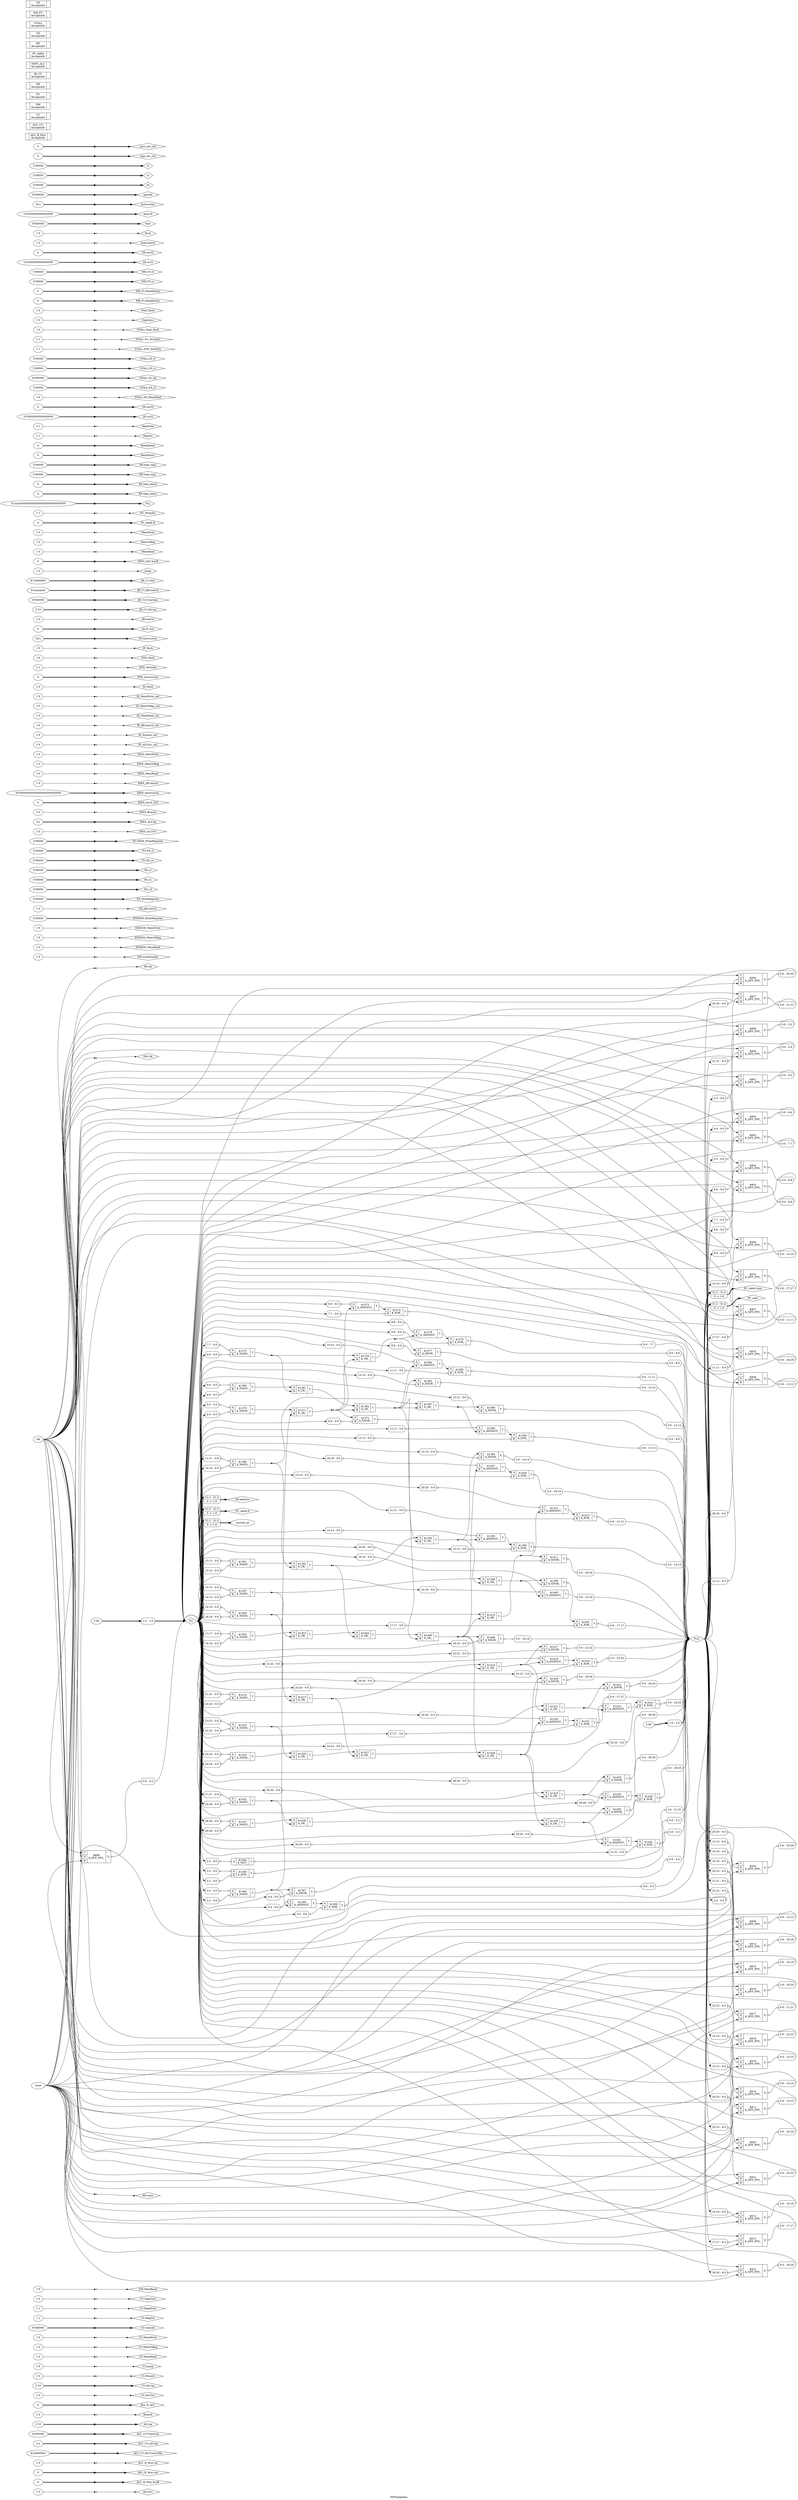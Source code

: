 digraph "MIPSpipeline" {
label="MIPSpipeline";
rankdir="LR";
remincross=true;
n50 [ shape=diamond, label="ALUSrc", color="black", fontcolor="black"];
n51 [ shape=diamond, label="ALU_B_Mux.busB", color="black", fontcolor="black"];
n52 [ shape=diamond, label="ALU_B_Mux.out", color="black", fontcolor="black"];
n53 [ shape=diamond, label="ALU_B_Mux.sel", color="black", fontcolor="black"];
n54 [ shape=diamond, label="ALU_CU.ALUControlIn", color="black", fontcolor="black"];
n55 [ shape=diamond, label="ALU_CU.ALUop", color="black", fontcolor="black"];
n56 [ shape=diamond, label="ALU_CU.Function", color="black", fontcolor="black"];
n57 [ shape=diamond, label="ALUop", color="black", fontcolor="black"];
n58 [ shape=diamond, label="Branch", color="black", fontcolor="black"];
n59 [ shape=diamond, label="Bus_B_ALU", color="black", fontcolor="black"];
n60 [ shape=diamond, label="CU.ALUSrc", color="black", fontcolor="black"];
n61 [ shape=diamond, label="CU.ALUop", color="black", fontcolor="black"];
n62 [ shape=diamond, label="CU.Branch", color="black", fontcolor="black"];
n63 [ shape=diamond, label="CU.Jump", color="black", fontcolor="black"];
n64 [ shape=diamond, label="CU.MemRead", color="black", fontcolor="black"];
n65 [ shape=diamond, label="CU.MemToReg", color="black", fontcolor="black"];
n66 [ shape=diamond, label="CU.MemWrite", color="black", fontcolor="black"];
n67 [ shape=diamond, label="CU.Opcode", color="black", fontcolor="black"];
n68 [ shape=diamond, label="CU.RegDst", color="black", fontcolor="black"];
n69 [ shape=diamond, label="CU.RegWrite", color="black", fontcolor="black"];
n70 [ shape=diamond, label="CU.SignZero", color="black", fontcolor="black"];
n71 [ shape=diamond, label="DM.MemRead", color="black", fontcolor="black"];
n72 [ shape=diamond, label="DM.clk", color="black", fontcolor="black"];
n73 [ shape=diamond, label="DM.writeEnable", color="black", fontcolor="black"];
n74 [ shape=diamond, label="EXMEM_MemRead", color="black", fontcolor="black"];
n75 [ shape=diamond, label="EXMEM_MemToReg", color="black", fontcolor="black"];
n76 [ shape=diamond, label="EXMEM_MemWrite", color="black", fontcolor="black"];
n77 [ shape=diamond, label="EXMEM_WriteRegister", color="black", fontcolor="black"];
n78 [ shape=diamond, label="EX_JRControl", color="black", fontcolor="black"];
n79 [ shape=diamond, label="EX_WriteRegister", color="black", fontcolor="black"];
n80 [ shape=diamond, label="EX_rd", color="black", fontcolor="black"];
n81 [ shape=diamond, label="EX_rs", color="black", fontcolor="black"];
n82 [ shape=diamond, label="EX_rt", color="black", fontcolor="black"];
n83 [ shape=diamond, label="FU.EX_rs", color="black", fontcolor="black"];
n84 [ shape=diamond, label="FU.EX_rt", color="black", fontcolor="black"];
n85 [ shape=diamond, label="FU.MEM_WriteRegister", color="black", fontcolor="black"];
n86 [ shape=diamond, label="IDEX_ALUSrc", color="black", fontcolor="black"];
n87 [ shape=diamond, label="IDEX_ALUop", color="black", fontcolor="black"];
n88 [ shape=diamond, label="IDEX_Branch", color="black", fontcolor="black"];
n89 [ shape=diamond, label="IDEX_Im16_Ext", color="black", fontcolor="black"];
n90 [ shape=diamond, label="IDEX_Instruction", color="black", fontcolor="black"];
n91 [ shape=diamond, label="IDEX_JRControl", color="black", fontcolor="black"];
n92 [ shape=diamond, label="IDEX_MemRead", color="black", fontcolor="black"];
n93 [ shape=diamond, label="IDEX_MemToReg", color="black", fontcolor="black"];
n94 [ shape=diamond, label="IDEX_MemWrite", color="black", fontcolor="black"];
n95 [ shape=diamond, label="ID_ALUSrc_out", color="black", fontcolor="black"];
n96 [ shape=diamond, label="ID_Branch_out", color="black", fontcolor="black"];
n97 [ shape=diamond, label="ID_JRControl_out", color="black", fontcolor="black"];
n98 [ shape=diamond, label="ID_MemRead_out", color="black", fontcolor="black"];
n99 [ shape=diamond, label="ID_MemToReg_out", color="black", fontcolor="black"];
n100 [ shape=diamond, label="ID_MemWrite_out", color="black", fontcolor="black"];
n101 [ shape=diamond, label="ID_flush", color="black", fontcolor="black"];
n102 [ shape=diamond, label="IFID_Instruction", color="black", fontcolor="black"];
n103 [ shape=diamond, label="IFID_WriteEn", color="black", fontcolor="black"];
n104 [ shape=diamond, label="IFID_flush", color="black", fontcolor="black"];
n105 [ shape=diamond, label="IF_flush", color="black", fontcolor="black"];
n106 [ shape=diamond, label="IM.address", color="black", fontcolor="black"];
n107 [ shape=diamond, label="IM.instruction", color="black", fontcolor="black"];
n108 [ shape=diamond, label="Im16_Ext", color="black", fontcolor="black"];
n109 [ shape=diamond, label="JRControl", color="black", fontcolor="black"];
n110 [ shape=diamond, label="JR_CU.ALUop", color="black", fontcolor="black"];
n111 [ shape=diamond, label="JR_CU.Function", color="black", fontcolor="black"];
n112 [ shape=diamond, label="JR_CU.JRControl", color="black", fontcolor="black"];
n113 [ shape=diamond, label="JR_CU.test", color="black", fontcolor="black"];
n114 [ shape=diamond, label="Jump", color="black", fontcolor="black"];
n115 [ shape=diamond, label="MIPS_ALU.busB", color="black", fontcolor="black"];
n116 [ shape=diamond, label="MemRead", color="black", fontcolor="black"];
n117 [ shape=diamond, label="MemToReg", color="black", fontcolor="black"];
n118 [ shape=diamond, label="MemWrite", color="black", fontcolor="black"];
n119 [ shape=diamond, label="PC", color="black", fontcolor="black"];
n120 [ shape=diamond, label="PC4", color="black", fontcolor="black"];
n121 [ shape=diamond, label="PC_Add4.A", color="black", fontcolor="black"];
n122 [ shape=diamond, label="PC_Add4.B", color="black", fontcolor="black"];
n123 [ shape=diamond, label="PC_Add4.Sum", color="black", fontcolor="black"];
n124 [ shape=diamond, label="PC_WriteEn", color="black", fontcolor="black"];
n125 [ shape=diamond, label="PC_next", color="black", fontcolor="black"];
n126 [ shape=diamond, label="PCj", color="black", fontcolor="black"];
n127 [ shape=diamond, label="RF.clk", color="black", fontcolor="black"];
n128 [ shape=diamond, label="RF.read_data1", color="black", fontcolor="black"];
n129 [ shape=diamond, label="RF.read_data2", color="black", fontcolor="black"];
n130 [ shape=diamond, label="RF.read_reg1", color="black", fontcolor="black"];
n131 [ shape=diamond, label="RF.read_reg2", color="black", fontcolor="black"];
n132 [ shape=diamond, label="RF.reset", color="black", fontcolor="black"];
n133 [ shape=diamond, label="ReadData1", color="black", fontcolor="black"];
n134 [ shape=diamond, label="ReadData2", color="black", fontcolor="black"];
n135 [ shape=diamond, label="RegDst", color="black", fontcolor="black"];
n136 [ shape=diamond, label="RegWrite", color="black", fontcolor="black"];
n137 [ shape=diamond, label="SE.in16", color="black", fontcolor="black"];
n138 [ shape=diamond, label="SE.out32", color="black", fontcolor="black"];
n139 [ shape=diamond, label="STALL.EX_MemRead", color="black", fontcolor="black"];
n140 [ shape=diamond, label="STALL.EX_rt", color="black", fontcolor="black"];
n141 [ shape=diamond, label="STALL.ID_Op", color="black", fontcolor="black"];
n142 [ shape=diamond, label="STALL.ID_rs", color="black", fontcolor="black"];
n143 [ shape=diamond, label="STALL.ID_rt", color="black", fontcolor="black"];
n144 [ shape=diamond, label="STALL.IFID_WriteEn", color="black", fontcolor="black"];
n145 [ shape=diamond, label="STALL.PC_WriteEn", color="black", fontcolor="black"];
n146 [ shape=diamond, label="STALL.Stall_flush", color="black", fontcolor="black"];
n147 [ shape=diamond, label="SignZero", color="black", fontcolor="black"];
n148 [ shape=diamond, label="Stall_flush", color="black", fontcolor="black"];
n149 [ shape=diamond, label="WB_FU.ReadData1", color="black", fontcolor="black"];
n150 [ shape=diamond, label="WB_FU.ReadData2", color="black", fontcolor="black"];
n151 [ shape=diamond, label="WB_FU.rs", color="black", fontcolor="black"];
n152 [ shape=diamond, label="WB_FU.rt", color="black", fontcolor="black"];
n153 [ shape=diamond, label="ZE.in16", color="black", fontcolor="black"];
n154 [ shape=diamond, label="ZE.out32", color="black", fontcolor="black"];
n155 [ shape=diamond, label="bneControl", color="black", fontcolor="black"];
n156 [ shape=octagon, label="clk", color="black", fontcolor="black"];
n157 [ shape=octagon, label="current_pc", color="black", fontcolor="black"];
n158 [ shape=diamond, label="flush", color="black", fontcolor="black"];
n159 [ shape=diamond, label="func", color="black", fontcolor="black"];
n160 [ shape=diamond, label="imm16", color="black", fontcolor="black"];
n161 [ shape=diamond, label="instruction", color="black", fontcolor="black"];
n162 [ shape=diamond, label="opcode", color="black", fontcolor="black"];
n163 [ shape=diamond, label="rd", color="black", fontcolor="black"];
n164 [ shape=octagon, label="reset", color="black", fontcolor="black"];
n165 [ shape=diamond, label="rs", color="black", fontcolor="black"];
n166 [ shape=diamond, label="rt", color="black", fontcolor="black"];
n167 [ shape=diamond, label="sign_ext_out", color="black", fontcolor="black"];
n168 [ shape=diamond, label="zero_ext_out", color="black", fontcolor="black"];
c171 [ shape=record, label="{{<p169> A}|$1364\n$_NOT_|{<p170> Y}}",  ];
x0 [ shape=record, style=rounded, label="<s0> 2:2 - 0:0 ", color="black", fontcolor="black" ];
x0:e -> c171:p169:w [arrowhead=odiamond, arrowtail=odiamond, dir=both, color="black", fontcolor="black", label=""];
x1 [ shape=record, style=rounded, label="<s0> 0:0 - 2:2 ", color="black", fontcolor="black" ];
c171:p170:e -> x1:w [arrowhead=odiamond, arrowtail=odiamond, dir=both, color="black", fontcolor="black", label=""];
c173 [ shape=record, label="{{<p169> A|<p172> B}|$1365\n$_XOR_|{<p170> Y}}",  ];
x2 [ shape=record, style=rounded, label="<s0> 3:3 - 0:0 ", color="black", fontcolor="black" ];
x2:e -> c173:p169:w [arrowhead=odiamond, arrowtail=odiamond, dir=both, color="black", fontcolor="black", label=""];
x3 [ shape=record, style=rounded, label="<s0> 2:2 - 0:0 ", color="black", fontcolor="black" ];
x3:e -> c173:p172:w [arrowhead=odiamond, arrowtail=odiamond, dir=both, color="black", fontcolor="black", label=""];
x4 [ shape=record, style=rounded, label="<s0> 0:0 - 3:3 ", color="black", fontcolor="black" ];
c173:p170:e -> x4:w [arrowhead=odiamond, arrowtail=odiamond, dir=both, color="black", fontcolor="black", label=""];
c174 [ shape=record, label="{{<p169> A|<p172> B}|$1366\n$_NAND_|{<p170> Y}}",  ];
x5 [ shape=record, style=rounded, label="<s0> 3:3 - 0:0 ", color="black", fontcolor="black" ];
x5:e -> c174:p169:w [arrowhead=odiamond, arrowtail=odiamond, dir=both, color="black", fontcolor="black", label=""];
x6 [ shape=record, style=rounded, label="<s0> 2:2 - 0:0 ", color="black", fontcolor="black" ];
x6:e -> c174:p172:w [arrowhead=odiamond, arrowtail=odiamond, dir=both, color="black", fontcolor="black", label=""];
c175 [ shape=record, label="{{<p169> A|<p172> B}|$1367\n$_XNOR_|{<p170> Y}}",  ];
x7 [ shape=record, style=rounded, label="<s0> 4:4 - 0:0 ", color="black", fontcolor="black" ];
x7:e -> c175:p172:w [arrowhead=odiamond, arrowtail=odiamond, dir=both, color="black", fontcolor="black", label=""];
x8 [ shape=record, style=rounded, label="<s0> 0:0 - 4:4 ", color="black", fontcolor="black" ];
c175:p170:e -> x8:w [arrowhead=odiamond, arrowtail=odiamond, dir=both, color="black", fontcolor="black", label=""];
c176 [ shape=record, label="{{<p169> A|<p172> B}|$1368\n$_ANDNOT_|{<p170> Y}}",  ];
x9 [ shape=record, style=rounded, label="<s0> 4:4 - 0:0 ", color="black", fontcolor="black" ];
x9:e -> c176:p169:w [arrowhead=odiamond, arrowtail=odiamond, dir=both, color="black", fontcolor="black", label=""];
c177 [ shape=record, label="{{<p169> A|<p172> B}|$1369\n$_XOR_|{<p170> Y}}",  ];
x10 [ shape=record, style=rounded, label="<s0> 5:5 - 0:0 ", color="black", fontcolor="black" ];
x10:e -> c177:p172:w [arrowhead=odiamond, arrowtail=odiamond, dir=both, color="black", fontcolor="black", label=""];
x11 [ shape=record, style=rounded, label="<s0> 0:0 - 5:5 ", color="black", fontcolor="black" ];
c177:p170:e -> x11:w [arrowhead=odiamond, arrowtail=odiamond, dir=both, color="black", fontcolor="black", label=""];
c178 [ shape=record, label="{{<p169> A|<p172> B}|$1370\n$_NAND_|{<p170> Y}}",  ];
x12 [ shape=record, style=rounded, label="<s0> 5:5 - 0:0 ", color="black", fontcolor="black" ];
x12:e -> c178:p169:w [arrowhead=odiamond, arrowtail=odiamond, dir=both, color="black", fontcolor="black", label=""];
x13 [ shape=record, style=rounded, label="<s0> 4:4 - 0:0 ", color="black", fontcolor="black" ];
x13:e -> c178:p172:w [arrowhead=odiamond, arrowtail=odiamond, dir=both, color="black", fontcolor="black", label=""];
c179 [ shape=record, label="{{<p169> A|<p172> B}|$1371\n$_OR_|{<p170> Y}}",  ];
c180 [ shape=record, label="{{<p169> A|<p172> B}|$1372\n$_XNOR_|{<p170> Y}}",  ];
x14 [ shape=record, style=rounded, label="<s0> 6:6 - 0:0 ", color="black", fontcolor="black" ];
x14:e -> c180:p172:w [arrowhead=odiamond, arrowtail=odiamond, dir=both, color="black", fontcolor="black", label=""];
x15 [ shape=record, style=rounded, label="<s0> 0:0 - 6:6 ", color="black", fontcolor="black" ];
c180:p170:e -> x15:w [arrowhead=odiamond, arrowtail=odiamond, dir=both, color="black", fontcolor="black", label=""];
c181 [ shape=record, label="{{<p169> A|<p172> B}|$1373\n$_ANDNOT_|{<p170> Y}}",  ];
x16 [ shape=record, style=rounded, label="<s0> 6:6 - 0:0 ", color="black", fontcolor="black" ];
x16:e -> c181:p169:w [arrowhead=odiamond, arrowtail=odiamond, dir=both, color="black", fontcolor="black", label=""];
c182 [ shape=record, label="{{<p169> A|<p172> B}|$1374\n$_XOR_|{<p170> Y}}",  ];
x17 [ shape=record, style=rounded, label="<s0> 7:7 - 0:0 ", color="black", fontcolor="black" ];
x17:e -> c182:p172:w [arrowhead=odiamond, arrowtail=odiamond, dir=both, color="black", fontcolor="black", label=""];
x18 [ shape=record, style=rounded, label="<s0> 0:0 - 7:7 ", color="black", fontcolor="black" ];
c182:p170:e -> x18:w [arrowhead=odiamond, arrowtail=odiamond, dir=both, color="black", fontcolor="black", label=""];
c183 [ shape=record, label="{{<p169> A|<p172> B}|$1375\n$_NAND_|{<p170> Y}}",  ];
x19 [ shape=record, style=rounded, label="<s0> 7:7 - 0:0 ", color="black", fontcolor="black" ];
x19:e -> c183:p169:w [arrowhead=odiamond, arrowtail=odiamond, dir=both, color="black", fontcolor="black", label=""];
x20 [ shape=record, style=rounded, label="<s0> 6:6 - 0:0 ", color="black", fontcolor="black" ];
x20:e -> c183:p172:w [arrowhead=odiamond, arrowtail=odiamond, dir=both, color="black", fontcolor="black", label=""];
c184 [ shape=record, label="{{<p169> A|<p172> B}|$1376\n$_OR_|{<p170> Y}}",  ];
c185 [ shape=record, label="{{<p169> A|<p172> B}|$1377\n$_XNOR_|{<p170> Y}}",  ];
x21 [ shape=record, style=rounded, label="<s0> 8:8 - 0:0 ", color="black", fontcolor="black" ];
x21:e -> c185:p172:w [arrowhead=odiamond, arrowtail=odiamond, dir=both, color="black", fontcolor="black", label=""];
x22 [ shape=record, style=rounded, label="<s0> 0:0 - 8:8 ", color="black", fontcolor="black" ];
c185:p170:e -> x22:w [arrowhead=odiamond, arrowtail=odiamond, dir=both, color="black", fontcolor="black", label=""];
c186 [ shape=record, label="{{<p169> A|<p172> B}|$1378\n$_ANDNOT_|{<p170> Y}}",  ];
x23 [ shape=record, style=rounded, label="<s0> 8:8 - 0:0 ", color="black", fontcolor="black" ];
x23:e -> c186:p169:w [arrowhead=odiamond, arrowtail=odiamond, dir=both, color="black", fontcolor="black", label=""];
c187 [ shape=record, label="{{<p169> A|<p172> B}|$1379\n$_XOR_|{<p170> Y}}",  ];
x24 [ shape=record, style=rounded, label="<s0> 9:9 - 0:0 ", color="black", fontcolor="black" ];
x24:e -> c187:p172:w [arrowhead=odiamond, arrowtail=odiamond, dir=both, color="black", fontcolor="black", label=""];
x25 [ shape=record, style=rounded, label="<s0> 0:0 - 9:9 ", color="black", fontcolor="black" ];
c187:p170:e -> x25:w [arrowhead=odiamond, arrowtail=odiamond, dir=both, color="black", fontcolor="black", label=""];
c188 [ shape=record, label="{{<p169> A|<p172> B}|$1380\n$_NAND_|{<p170> Y}}",  ];
x26 [ shape=record, style=rounded, label="<s0> 9:9 - 0:0 ", color="black", fontcolor="black" ];
x26:e -> c188:p169:w [arrowhead=odiamond, arrowtail=odiamond, dir=both, color="black", fontcolor="black", label=""];
x27 [ shape=record, style=rounded, label="<s0> 8:8 - 0:0 ", color="black", fontcolor="black" ];
x27:e -> c188:p172:w [arrowhead=odiamond, arrowtail=odiamond, dir=both, color="black", fontcolor="black", label=""];
c189 [ shape=record, label="{{<p169> A|<p172> B}|$1381\n$_OR_|{<p170> Y}}",  ];
c190 [ shape=record, label="{{<p169> A|<p172> B}|$1382\n$_OR_|{<p170> Y}}",  ];
c191 [ shape=record, label="{{<p169> A|<p172> B}|$1383\n$_XNOR_|{<p170> Y}}",  ];
x28 [ shape=record, style=rounded, label="<s0> 10:10 - 0:0 ", color="black", fontcolor="black" ];
x28:e -> c191:p172:w [arrowhead=odiamond, arrowtail=odiamond, dir=both, color="black", fontcolor="black", label=""];
x29 [ shape=record, style=rounded, label="<s0> 0:0 - 10:10 ", color="black", fontcolor="black" ];
c191:p170:e -> x29:w [arrowhead=odiamond, arrowtail=odiamond, dir=both, color="black", fontcolor="black", label=""];
c192 [ shape=record, label="{{<p169> A|<p172> B}|$1384\n$_ANDNOT_|{<p170> Y}}",  ];
x30 [ shape=record, style=rounded, label="<s0> 10:10 - 0:0 ", color="black", fontcolor="black" ];
x30:e -> c192:p169:w [arrowhead=odiamond, arrowtail=odiamond, dir=both, color="black", fontcolor="black", label=""];
c193 [ shape=record, label="{{<p169> A|<p172> B}|$1385\n$_XOR_|{<p170> Y}}",  ];
x31 [ shape=record, style=rounded, label="<s0> 11:11 - 0:0 ", color="black", fontcolor="black" ];
x31:e -> c193:p172:w [arrowhead=odiamond, arrowtail=odiamond, dir=both, color="black", fontcolor="black", label=""];
x32 [ shape=record, style=rounded, label="<s0> 0:0 - 11:11 ", color="black", fontcolor="black" ];
c193:p170:e -> x32:w [arrowhead=odiamond, arrowtail=odiamond, dir=both, color="black", fontcolor="black", label=""];
c194 [ shape=record, label="{{<p169> A|<p172> B}|$1386\n$_NAND_|{<p170> Y}}",  ];
x33 [ shape=record, style=rounded, label="<s0> 11:11 - 0:0 ", color="black", fontcolor="black" ];
x33:e -> c194:p169:w [arrowhead=odiamond, arrowtail=odiamond, dir=both, color="black", fontcolor="black", label=""];
x34 [ shape=record, style=rounded, label="<s0> 10:10 - 0:0 ", color="black", fontcolor="black" ];
x34:e -> c194:p172:w [arrowhead=odiamond, arrowtail=odiamond, dir=both, color="black", fontcolor="black", label=""];
c195 [ shape=record, label="{{<p169> A|<p172> B}|$1387\n$_OR_|{<p170> Y}}",  ];
c196 [ shape=record, label="{{<p169> A|<p172> B}|$1388\n$_XNOR_|{<p170> Y}}",  ];
x35 [ shape=record, style=rounded, label="<s0> 12:12 - 0:0 ", color="black", fontcolor="black" ];
x35:e -> c196:p172:w [arrowhead=odiamond, arrowtail=odiamond, dir=both, color="black", fontcolor="black", label=""];
x36 [ shape=record, style=rounded, label="<s0> 0:0 - 12:12 ", color="black", fontcolor="black" ];
c196:p170:e -> x36:w [arrowhead=odiamond, arrowtail=odiamond, dir=both, color="black", fontcolor="black", label=""];
c197 [ shape=record, label="{{<p169> A|<p172> B}|$1389\n$_ANDNOT_|{<p170> Y}}",  ];
x37 [ shape=record, style=rounded, label="<s0> 12:12 - 0:0 ", color="black", fontcolor="black" ];
x37:e -> c197:p169:w [arrowhead=odiamond, arrowtail=odiamond, dir=both, color="black", fontcolor="black", label=""];
c198 [ shape=record, label="{{<p169> A|<p172> B}|$1390\n$_XOR_|{<p170> Y}}",  ];
x38 [ shape=record, style=rounded, label="<s0> 13:13 - 0:0 ", color="black", fontcolor="black" ];
x38:e -> c198:p172:w [arrowhead=odiamond, arrowtail=odiamond, dir=both, color="black", fontcolor="black", label=""];
x39 [ shape=record, style=rounded, label="<s0> 0:0 - 13:13 ", color="black", fontcolor="black" ];
c198:p170:e -> x39:w [arrowhead=odiamond, arrowtail=odiamond, dir=both, color="black", fontcolor="black", label=""];
c199 [ shape=record, label="{{<p169> A|<p172> B}|$1391\n$_NAND_|{<p170> Y}}",  ];
x40 [ shape=record, style=rounded, label="<s0> 13:13 - 0:0 ", color="black", fontcolor="black" ];
x40:e -> c199:p169:w [arrowhead=odiamond, arrowtail=odiamond, dir=both, color="black", fontcolor="black", label=""];
x41 [ shape=record, style=rounded, label="<s0> 12:12 - 0:0 ", color="black", fontcolor="black" ];
x41:e -> c199:p172:w [arrowhead=odiamond, arrowtail=odiamond, dir=both, color="black", fontcolor="black", label=""];
c200 [ shape=record, label="{{<p169> A|<p172> B}|$1392\n$_OR_|{<p170> Y}}",  ];
c201 [ shape=record, label="{{<p169> A|<p172> B}|$1393\n$_OR_|{<p170> Y}}",  ];
c202 [ shape=record, label="{{<p169> A|<p172> B}|$1394\n$_XNOR_|{<p170> Y}}",  ];
x42 [ shape=record, style=rounded, label="<s0> 14:14 - 0:0 ", color="black", fontcolor="black" ];
x42:e -> c202:p172:w [arrowhead=odiamond, arrowtail=odiamond, dir=both, color="black", fontcolor="black", label=""];
x43 [ shape=record, style=rounded, label="<s0> 0:0 - 14:14 ", color="black", fontcolor="black" ];
c202:p170:e -> x43:w [arrowhead=odiamond, arrowtail=odiamond, dir=both, color="black", fontcolor="black", label=""];
c203 [ shape=record, label="{{<p169> A|<p172> B}|$1395\n$_ANDNOT_|{<p170> Y}}",  ];
x44 [ shape=record, style=rounded, label="<s0> 14:14 - 0:0 ", color="black", fontcolor="black" ];
x44:e -> c203:p169:w [arrowhead=odiamond, arrowtail=odiamond, dir=both, color="black", fontcolor="black", label=""];
c204 [ shape=record, label="{{<p169> A|<p172> B}|$1396\n$_XOR_|{<p170> Y}}",  ];
x45 [ shape=record, style=rounded, label="<s0> 15:15 - 0:0 ", color="black", fontcolor="black" ];
x45:e -> c204:p172:w [arrowhead=odiamond, arrowtail=odiamond, dir=both, color="black", fontcolor="black", label=""];
x46 [ shape=record, style=rounded, label="<s0> 0:0 - 15:15 ", color="black", fontcolor="black" ];
c204:p170:e -> x46:w [arrowhead=odiamond, arrowtail=odiamond, dir=both, color="black", fontcolor="black", label=""];
c205 [ shape=record, label="{{<p169> A|<p172> B}|$1397\n$_NAND_|{<p170> Y}}",  ];
x47 [ shape=record, style=rounded, label="<s0> 15:15 - 0:0 ", color="black", fontcolor="black" ];
x47:e -> c205:p169:w [arrowhead=odiamond, arrowtail=odiamond, dir=both, color="black", fontcolor="black", label=""];
x48 [ shape=record, style=rounded, label="<s0> 14:14 - 0:0 ", color="black", fontcolor="black" ];
x48:e -> c205:p172:w [arrowhead=odiamond, arrowtail=odiamond, dir=both, color="black", fontcolor="black", label=""];
c206 [ shape=record, label="{{<p169> A|<p172> B}|$1398\n$_OR_|{<p170> Y}}",  ];
c207 [ shape=record, label="{{<p169> A|<p172> B}|$1399\n$_XNOR_|{<p170> Y}}",  ];
x49 [ shape=record, style=rounded, label="<s0> 16:16 - 0:0 ", color="black", fontcolor="black" ];
x49:e -> c207:p172:w [arrowhead=odiamond, arrowtail=odiamond, dir=both, color="black", fontcolor="black", label=""];
x50 [ shape=record, style=rounded, label="<s0> 0:0 - 16:16 ", color="black", fontcolor="black" ];
c207:p170:e -> x50:w [arrowhead=odiamond, arrowtail=odiamond, dir=both, color="black", fontcolor="black", label=""];
c208 [ shape=record, label="{{<p169> A|<p172> B}|$1400\n$_ANDNOT_|{<p170> Y}}",  ];
x51 [ shape=record, style=rounded, label="<s0> 16:16 - 0:0 ", color="black", fontcolor="black" ];
x51:e -> c208:p169:w [arrowhead=odiamond, arrowtail=odiamond, dir=both, color="black", fontcolor="black", label=""];
c209 [ shape=record, label="{{<p169> A|<p172> B}|$1401\n$_XOR_|{<p170> Y}}",  ];
x52 [ shape=record, style=rounded, label="<s0> 17:17 - 0:0 ", color="black", fontcolor="black" ];
x52:e -> c209:p172:w [arrowhead=odiamond, arrowtail=odiamond, dir=both, color="black", fontcolor="black", label=""];
x53 [ shape=record, style=rounded, label="<s0> 0:0 - 17:17 ", color="black", fontcolor="black" ];
c209:p170:e -> x53:w [arrowhead=odiamond, arrowtail=odiamond, dir=both, color="black", fontcolor="black", label=""];
c210 [ shape=record, label="{{<p169> A|<p172> B}|$1402\n$_NAND_|{<p170> Y}}",  ];
x54 [ shape=record, style=rounded, label="<s0> 17:17 - 0:0 ", color="black", fontcolor="black" ];
x54:e -> c210:p169:w [arrowhead=odiamond, arrowtail=odiamond, dir=both, color="black", fontcolor="black", label=""];
x55 [ shape=record, style=rounded, label="<s0> 16:16 - 0:0 ", color="black", fontcolor="black" ];
x55:e -> c210:p172:w [arrowhead=odiamond, arrowtail=odiamond, dir=both, color="black", fontcolor="black", label=""];
c211 [ shape=record, label="{{<p169> A|<p172> B}|$1403\n$_OR_|{<p170> Y}}",  ];
c212 [ shape=record, label="{{<p169> A|<p172> B}|$1404\n$_OR_|{<p170> Y}}",  ];
c213 [ shape=record, label="{{<p169> A|<p172> B}|$1405\n$_OR_|{<p170> Y}}",  ];
c214 [ shape=record, label="{{<p169> A|<p172> B}|$1406\n$_XNOR_|{<p170> Y}}",  ];
x56 [ shape=record, style=rounded, label="<s0> 18:18 - 0:0 ", color="black", fontcolor="black" ];
x56:e -> c214:p172:w [arrowhead=odiamond, arrowtail=odiamond, dir=both, color="black", fontcolor="black", label=""];
x57 [ shape=record, style=rounded, label="<s0> 0:0 - 18:18 ", color="black", fontcolor="black" ];
c214:p170:e -> x57:w [arrowhead=odiamond, arrowtail=odiamond, dir=both, color="black", fontcolor="black", label=""];
c215 [ shape=record, label="{{<p169> A|<p172> B}|$1407\n$_ANDNOT_|{<p170> Y}}",  ];
x58 [ shape=record, style=rounded, label="<s0> 18:18 - 0:0 ", color="black", fontcolor="black" ];
x58:e -> c215:p169:w [arrowhead=odiamond, arrowtail=odiamond, dir=both, color="black", fontcolor="black", label=""];
c216 [ shape=record, label="{{<p169> A|<p172> B}|$1408\n$_XOR_|{<p170> Y}}",  ];
x59 [ shape=record, style=rounded, label="<s0> 19:19 - 0:0 ", color="black", fontcolor="black" ];
x59:e -> c216:p172:w [arrowhead=odiamond, arrowtail=odiamond, dir=both, color="black", fontcolor="black", label=""];
x60 [ shape=record, style=rounded, label="<s0> 0:0 - 19:19 ", color="black", fontcolor="black" ];
c216:p170:e -> x60:w [arrowhead=odiamond, arrowtail=odiamond, dir=both, color="black", fontcolor="black", label=""];
c217 [ shape=record, label="{{<p169> A|<p172> B}|$1409\n$_NAND_|{<p170> Y}}",  ];
x61 [ shape=record, style=rounded, label="<s0> 19:19 - 0:0 ", color="black", fontcolor="black" ];
x61:e -> c217:p169:w [arrowhead=odiamond, arrowtail=odiamond, dir=both, color="black", fontcolor="black", label=""];
x62 [ shape=record, style=rounded, label="<s0> 18:18 - 0:0 ", color="black", fontcolor="black" ];
x62:e -> c217:p172:w [arrowhead=odiamond, arrowtail=odiamond, dir=both, color="black", fontcolor="black", label=""];
c218 [ shape=record, label="{{<p169> A|<p172> B}|$1410\n$_OR_|{<p170> Y}}",  ];
c219 [ shape=record, label="{{<p169> A|<p172> B}|$1411\n$_XNOR_|{<p170> Y}}",  ];
x63 [ shape=record, style=rounded, label="<s0> 20:20 - 0:0 ", color="black", fontcolor="black" ];
x63:e -> c219:p172:w [arrowhead=odiamond, arrowtail=odiamond, dir=both, color="black", fontcolor="black", label=""];
x64 [ shape=record, style=rounded, label="<s0> 0:0 - 20:20 ", color="black", fontcolor="black" ];
c219:p170:e -> x64:w [arrowhead=odiamond, arrowtail=odiamond, dir=both, color="black", fontcolor="black", label=""];
c220 [ shape=record, label="{{<p169> A|<p172> B}|$1412\n$_ANDNOT_|{<p170> Y}}",  ];
x65 [ shape=record, style=rounded, label="<s0> 20:20 - 0:0 ", color="black", fontcolor="black" ];
x65:e -> c220:p169:w [arrowhead=odiamond, arrowtail=odiamond, dir=both, color="black", fontcolor="black", label=""];
c221 [ shape=record, label="{{<p169> A|<p172> B}|$1413\n$_XOR_|{<p170> Y}}",  ];
x66 [ shape=record, style=rounded, label="<s0> 21:21 - 0:0 ", color="black", fontcolor="black" ];
x66:e -> c221:p172:w [arrowhead=odiamond, arrowtail=odiamond, dir=both, color="black", fontcolor="black", label=""];
x67 [ shape=record, style=rounded, label="<s0> 0:0 - 21:21 ", color="black", fontcolor="black" ];
c221:p170:e -> x67:w [arrowhead=odiamond, arrowtail=odiamond, dir=both, color="black", fontcolor="black", label=""];
c222 [ shape=record, label="{{<p169> A|<p172> B}|$1414\n$_NAND_|{<p170> Y}}",  ];
x68 [ shape=record, style=rounded, label="<s0> 21:21 - 0:0 ", color="black", fontcolor="black" ];
x68:e -> c222:p169:w [arrowhead=odiamond, arrowtail=odiamond, dir=both, color="black", fontcolor="black", label=""];
x69 [ shape=record, style=rounded, label="<s0> 20:20 - 0:0 ", color="black", fontcolor="black" ];
x69:e -> c222:p172:w [arrowhead=odiamond, arrowtail=odiamond, dir=both, color="black", fontcolor="black", label=""];
c223 [ shape=record, label="{{<p169> A|<p172> B}|$1415\n$_OR_|{<p170> Y}}",  ];
c224 [ shape=record, label="{{<p169> A|<p172> B}|$1416\n$_OR_|{<p170> Y}}",  ];
c225 [ shape=record, label="{{<p169> A|<p172> B}|$1417\n$_XNOR_|{<p170> Y}}",  ];
x70 [ shape=record, style=rounded, label="<s0> 22:22 - 0:0 ", color="black", fontcolor="black" ];
x70:e -> c225:p172:w [arrowhead=odiamond, arrowtail=odiamond, dir=both, color="black", fontcolor="black", label=""];
x71 [ shape=record, style=rounded, label="<s0> 0:0 - 22:22 ", color="black", fontcolor="black" ];
c225:p170:e -> x71:w [arrowhead=odiamond, arrowtail=odiamond, dir=both, color="black", fontcolor="black", label=""];
c226 [ shape=record, label="{{<p169> A|<p172> B}|$1418\n$_ANDNOT_|{<p170> Y}}",  ];
x72 [ shape=record, style=rounded, label="<s0> 22:22 - 0:0 ", color="black", fontcolor="black" ];
x72:e -> c226:p169:w [arrowhead=odiamond, arrowtail=odiamond, dir=both, color="black", fontcolor="black", label=""];
c227 [ shape=record, label="{{<p169> A|<p172> B}|$1419\n$_XOR_|{<p170> Y}}",  ];
x73 [ shape=record, style=rounded, label="<s0> 23:23 - 0:0 ", color="black", fontcolor="black" ];
x73:e -> c227:p172:w [arrowhead=odiamond, arrowtail=odiamond, dir=both, color="black", fontcolor="black", label=""];
x74 [ shape=record, style=rounded, label="<s0> 0:0 - 23:23 ", color="black", fontcolor="black" ];
c227:p170:e -> x74:w [arrowhead=odiamond, arrowtail=odiamond, dir=both, color="black", fontcolor="black", label=""];
c228 [ shape=record, label="{{<p169> A|<p172> B}|$1420\n$_NAND_|{<p170> Y}}",  ];
x75 [ shape=record, style=rounded, label="<s0> 23:23 - 0:0 ", color="black", fontcolor="black" ];
x75:e -> c228:p169:w [arrowhead=odiamond, arrowtail=odiamond, dir=both, color="black", fontcolor="black", label=""];
x76 [ shape=record, style=rounded, label="<s0> 22:22 - 0:0 ", color="black", fontcolor="black" ];
x76:e -> c228:p172:w [arrowhead=odiamond, arrowtail=odiamond, dir=both, color="black", fontcolor="black", label=""];
c229 [ shape=record, label="{{<p169> A|<p172> B}|$1421\n$_OR_|{<p170> Y}}",  ];
c230 [ shape=record, label="{{<p169> A|<p172> B}|$1422\n$_XNOR_|{<p170> Y}}",  ];
x77 [ shape=record, style=rounded, label="<s0> 24:24 - 0:0 ", color="black", fontcolor="black" ];
x77:e -> c230:p172:w [arrowhead=odiamond, arrowtail=odiamond, dir=both, color="black", fontcolor="black", label=""];
x78 [ shape=record, style=rounded, label="<s0> 0:0 - 24:24 ", color="black", fontcolor="black" ];
c230:p170:e -> x78:w [arrowhead=odiamond, arrowtail=odiamond, dir=both, color="black", fontcolor="black", label=""];
c231 [ shape=record, label="{{<p169> A|<p172> B}|$1423\n$_ANDNOT_|{<p170> Y}}",  ];
x79 [ shape=record, style=rounded, label="<s0> 24:24 - 0:0 ", color="black", fontcolor="black" ];
x79:e -> c231:p169:w [arrowhead=odiamond, arrowtail=odiamond, dir=both, color="black", fontcolor="black", label=""];
c232 [ shape=record, label="{{<p169> A|<p172> B}|$1424\n$_XOR_|{<p170> Y}}",  ];
x80 [ shape=record, style=rounded, label="<s0> 25:25 - 0:0 ", color="black", fontcolor="black" ];
x80:e -> c232:p172:w [arrowhead=odiamond, arrowtail=odiamond, dir=both, color="black", fontcolor="black", label=""];
x81 [ shape=record, style=rounded, label="<s0> 0:0 - 25:25 ", color="black", fontcolor="black" ];
c232:p170:e -> x81:w [arrowhead=odiamond, arrowtail=odiamond, dir=both, color="black", fontcolor="black", label=""];
c233 [ shape=record, label="{{<p169> A|<p172> B}|$1425\n$_NAND_|{<p170> Y}}",  ];
x82 [ shape=record, style=rounded, label="<s0> 25:25 - 0:0 ", color="black", fontcolor="black" ];
x82:e -> c233:p169:w [arrowhead=odiamond, arrowtail=odiamond, dir=both, color="black", fontcolor="black", label=""];
x83 [ shape=record, style=rounded, label="<s0> 24:24 - 0:0 ", color="black", fontcolor="black" ];
x83:e -> c233:p172:w [arrowhead=odiamond, arrowtail=odiamond, dir=both, color="black", fontcolor="black", label=""];
c234 [ shape=record, label="{{<p169> A|<p172> B}|$1426\n$_OR_|{<p170> Y}}",  ];
c235 [ shape=record, label="{{<p169> A|<p172> B}|$1427\n$_OR_|{<p170> Y}}",  ];
c236 [ shape=record, label="{{<p169> A|<p172> B}|$1428\n$_OR_|{<p170> Y}}",  ];
c237 [ shape=record, label="{{<p169> A|<p172> B}|$1429\n$_XNOR_|{<p170> Y}}",  ];
x84 [ shape=record, style=rounded, label="<s0> 26:26 - 0:0 ", color="black", fontcolor="black" ];
x84:e -> c237:p172:w [arrowhead=odiamond, arrowtail=odiamond, dir=both, color="black", fontcolor="black", label=""];
x85 [ shape=record, style=rounded, label="<s0> 0:0 - 26:26 ", color="black", fontcolor="black" ];
c237:p170:e -> x85:w [arrowhead=odiamond, arrowtail=odiamond, dir=both, color="black", fontcolor="black", label=""];
c238 [ shape=record, label="{{<p169> A|<p172> B}|$1430\n$_ANDNOT_|{<p170> Y}}",  ];
x86 [ shape=record, style=rounded, label="<s0> 26:26 - 0:0 ", color="black", fontcolor="black" ];
x86:e -> c238:p169:w [arrowhead=odiamond, arrowtail=odiamond, dir=both, color="black", fontcolor="black", label=""];
c239 [ shape=record, label="{{<p169> A|<p172> B}|$1431\n$_XOR_|{<p170> Y}}",  ];
x87 [ shape=record, style=rounded, label="<s0> 27:27 - 0:0 ", color="black", fontcolor="black" ];
x87:e -> c239:p172:w [arrowhead=odiamond, arrowtail=odiamond, dir=both, color="black", fontcolor="black", label=""];
x88 [ shape=record, style=rounded, label="<s0> 0:0 - 27:27 ", color="black", fontcolor="black" ];
c239:p170:e -> x88:w [arrowhead=odiamond, arrowtail=odiamond, dir=both, color="black", fontcolor="black", label=""];
c240 [ shape=record, label="{{<p169> A|<p172> B}|$1432\n$_NAND_|{<p170> Y}}",  ];
x89 [ shape=record, style=rounded, label="<s0> 27:27 - 0:0 ", color="black", fontcolor="black" ];
x89:e -> c240:p169:w [arrowhead=odiamond, arrowtail=odiamond, dir=both, color="black", fontcolor="black", label=""];
x90 [ shape=record, style=rounded, label="<s0> 26:26 - 0:0 ", color="black", fontcolor="black" ];
x90:e -> c240:p172:w [arrowhead=odiamond, arrowtail=odiamond, dir=both, color="black", fontcolor="black", label=""];
c241 [ shape=record, label="{{<p169> A|<p172> B}|$1433\n$_OR_|{<p170> Y}}",  ];
c242 [ shape=record, label="{{<p169> A|<p172> B}|$1434\n$_XNOR_|{<p170> Y}}",  ];
x91 [ shape=record, style=rounded, label="<s0> 28:28 - 0:0 ", color="black", fontcolor="black" ];
x91:e -> c242:p172:w [arrowhead=odiamond, arrowtail=odiamond, dir=both, color="black", fontcolor="black", label=""];
x92 [ shape=record, style=rounded, label="<s0> 0:0 - 28:28 ", color="black", fontcolor="black" ];
c242:p170:e -> x92:w [arrowhead=odiamond, arrowtail=odiamond, dir=both, color="black", fontcolor="black", label=""];
c243 [ shape=record, label="{{<p169> A|<p172> B}|$1435\n$_ANDNOT_|{<p170> Y}}",  ];
x93 [ shape=record, style=rounded, label="<s0> 28:28 - 0:0 ", color="black", fontcolor="black" ];
x93:e -> c243:p169:w [arrowhead=odiamond, arrowtail=odiamond, dir=both, color="black", fontcolor="black", label=""];
c244 [ shape=record, label="{{<p169> A|<p172> B}|$1436\n$_XOR_|{<p170> Y}}",  ];
x94 [ shape=record, style=rounded, label="<s0> 29:29 - 0:0 ", color="black", fontcolor="black" ];
x94:e -> c244:p172:w [arrowhead=odiamond, arrowtail=odiamond, dir=both, color="black", fontcolor="black", label=""];
x95 [ shape=record, style=rounded, label="<s0> 0:0 - 29:29 ", color="black", fontcolor="black" ];
c244:p170:e -> x95:w [arrowhead=odiamond, arrowtail=odiamond, dir=both, color="black", fontcolor="black", label=""];
c245 [ shape=record, label="{{<p169> A|<p172> B}|$1437\n$_NAND_|{<p170> Y}}",  ];
x96 [ shape=record, style=rounded, label="<s0> 29:29 - 0:0 ", color="black", fontcolor="black" ];
x96:e -> c245:p169:w [arrowhead=odiamond, arrowtail=odiamond, dir=both, color="black", fontcolor="black", label=""];
x97 [ shape=record, style=rounded, label="<s0> 28:28 - 0:0 ", color="black", fontcolor="black" ];
x97:e -> c245:p172:w [arrowhead=odiamond, arrowtail=odiamond, dir=both, color="black", fontcolor="black", label=""];
c246 [ shape=record, label="{{<p169> A|<p172> B}|$1438\n$_OR_|{<p170> Y}}",  ];
c247 [ shape=record, label="{{<p169> A|<p172> B}|$1439\n$_OR_|{<p170> Y}}",  ];
c248 [ shape=record, label="{{<p169> A|<p172> B}|$1440\n$_XNOR_|{<p170> Y}}",  ];
x98 [ shape=record, style=rounded, label="<s0> 30:30 - 0:0 ", color="black", fontcolor="black" ];
x98:e -> c248:p172:w [arrowhead=odiamond, arrowtail=odiamond, dir=both, color="black", fontcolor="black", label=""];
x99 [ shape=record, style=rounded, label="<s0> 0:0 - 30:30 ", color="black", fontcolor="black" ];
c248:p170:e -> x99:w [arrowhead=odiamond, arrowtail=odiamond, dir=both, color="black", fontcolor="black", label=""];
c249 [ shape=record, label="{{<p169> A|<p172> B}|$1441\n$_ANDNOT_|{<p170> Y}}",  ];
x100 [ shape=record, style=rounded, label="<s0> 30:30 - 0:0 ", color="black", fontcolor="black" ];
x100:e -> c249:p169:w [arrowhead=odiamond, arrowtail=odiamond, dir=both, color="black", fontcolor="black", label=""];
c250 [ shape=record, label="{{<p169> A|<p172> B}|$1442\n$_XOR_|{<p170> Y}}",  ];
x101 [ shape=record, style=rounded, label="<s0> 31:31 - 0:0 ", color="black", fontcolor="black" ];
x101:e -> c250:p172:w [arrowhead=odiamond, arrowtail=odiamond, dir=both, color="black", fontcolor="black", label=""];
x102 [ shape=record, style=rounded, label="<s0> 0:0 - 31:31 ", color="black", fontcolor="black" ];
c250:p170:e -> x102:w [arrowhead=odiamond, arrowtail=odiamond, dir=both, color="black", fontcolor="black", label=""];
c255 [ shape=record, label="{{<p251> C|<p252> D|<p253> R}|$898\n$_DFF_PP0_|{<p254> Q}}",  ];
x103 [ shape=record, style=rounded, label="<s0> 2:2 - 0:0 ", color="black", fontcolor="black" ];
x103:e -> c255:p252:w [arrowhead=odiamond, arrowtail=odiamond, dir=both, color="black", fontcolor="black", label=""];
x104 [ shape=record, style=rounded, label="<s0> 0:0 - 2:2 ", color="black", fontcolor="black" ];
c255:p254:e -> x104:w [arrowhead=odiamond, arrowtail=odiamond, dir=both, color="black", fontcolor="black", label=""];
c256 [ shape=record, label="{{<p251> C|<p252> D|<p253> R}|$899\n$_DFF_PP0_|{<p254> Q}}",  ];
x105 [ shape=record, style=rounded, label="<s0> 3:3 - 0:0 ", color="black", fontcolor="black" ];
x105:e -> c256:p252:w [arrowhead=odiamond, arrowtail=odiamond, dir=both, color="black", fontcolor="black", label=""];
x106 [ shape=record, style=rounded, label="<s0> 0:0 - 3:3 ", color="black", fontcolor="black" ];
c256:p254:e -> x106:w [arrowhead=odiamond, arrowtail=odiamond, dir=both, color="black", fontcolor="black", label=""];
c257 [ shape=record, label="{{<p251> C|<p252> D|<p253> R}|$900\n$_DFF_PP0_|{<p254> Q}}",  ];
x107 [ shape=record, style=rounded, label="<s0> 4:4 - 0:0 ", color="black", fontcolor="black" ];
x107:e -> c257:p252:w [arrowhead=odiamond, arrowtail=odiamond, dir=both, color="black", fontcolor="black", label=""];
x108 [ shape=record, style=rounded, label="<s0> 0:0 - 4:4 ", color="black", fontcolor="black" ];
c257:p254:e -> x108:w [arrowhead=odiamond, arrowtail=odiamond, dir=both, color="black", fontcolor="black", label=""];
c258 [ shape=record, label="{{<p251> C|<p252> D|<p253> R}|$901\n$_DFF_PP0_|{<p254> Q}}",  ];
x109 [ shape=record, style=rounded, label="<s0> 5:5 - 0:0 ", color="black", fontcolor="black" ];
x109:e -> c258:p252:w [arrowhead=odiamond, arrowtail=odiamond, dir=both, color="black", fontcolor="black", label=""];
x110 [ shape=record, style=rounded, label="<s0> 0:0 - 5:5 ", color="black", fontcolor="black" ];
c258:p254:e -> x110:w [arrowhead=odiamond, arrowtail=odiamond, dir=both, color="black", fontcolor="black", label=""];
c259 [ shape=record, label="{{<p251> C|<p252> D|<p253> R}|$902\n$_DFF_PP0_|{<p254> Q}}",  ];
x111 [ shape=record, style=rounded, label="<s0> 6:6 - 0:0 ", color="black", fontcolor="black" ];
x111:e -> c259:p252:w [arrowhead=odiamond, arrowtail=odiamond, dir=both, color="black", fontcolor="black", label=""];
x112 [ shape=record, style=rounded, label="<s0> 0:0 - 6:6 ", color="black", fontcolor="black" ];
c259:p254:e -> x112:w [arrowhead=odiamond, arrowtail=odiamond, dir=both, color="black", fontcolor="black", label=""];
c260 [ shape=record, label="{{<p251> C|<p252> D|<p253> R}|$903\n$_DFF_PP0_|{<p254> Q}}",  ];
x113 [ shape=record, style=rounded, label="<s0> 7:7 - 0:0 ", color="black", fontcolor="black" ];
x113:e -> c260:p252:w [arrowhead=odiamond, arrowtail=odiamond, dir=both, color="black", fontcolor="black", label=""];
x114 [ shape=record, style=rounded, label="<s0> 0:0 - 7:7 ", color="black", fontcolor="black" ];
c260:p254:e -> x114:w [arrowhead=odiamond, arrowtail=odiamond, dir=both, color="black", fontcolor="black", label=""];
c261 [ shape=record, label="{{<p251> C|<p252> D|<p253> R}|$904\n$_DFF_PP0_|{<p254> Q}}",  ];
x115 [ shape=record, style=rounded, label="<s0> 8:8 - 0:0 ", color="black", fontcolor="black" ];
x115:e -> c261:p252:w [arrowhead=odiamond, arrowtail=odiamond, dir=both, color="black", fontcolor="black", label=""];
x116 [ shape=record, style=rounded, label="<s0> 0:0 - 8:8 ", color="black", fontcolor="black" ];
c261:p254:e -> x116:w [arrowhead=odiamond, arrowtail=odiamond, dir=both, color="black", fontcolor="black", label=""];
c262 [ shape=record, label="{{<p251> C|<p252> D|<p253> R}|$905\n$_DFF_PP0_|{<p254> Q}}",  ];
x117 [ shape=record, style=rounded, label="<s0> 9:9 - 0:0 ", color="black", fontcolor="black" ];
x117:e -> c262:p252:w [arrowhead=odiamond, arrowtail=odiamond, dir=both, color="black", fontcolor="black", label=""];
x118 [ shape=record, style=rounded, label="<s0> 0:0 - 9:9 ", color="black", fontcolor="black" ];
c262:p254:e -> x118:w [arrowhead=odiamond, arrowtail=odiamond, dir=both, color="black", fontcolor="black", label=""];
c263 [ shape=record, label="{{<p251> C|<p252> D|<p253> R}|$906\n$_DFF_PP0_|{<p254> Q}}",  ];
x119 [ shape=record, style=rounded, label="<s0> 10:10 - 0:0 ", color="black", fontcolor="black" ];
x119:e -> c263:p252:w [arrowhead=odiamond, arrowtail=odiamond, dir=both, color="black", fontcolor="black", label=""];
x120 [ shape=record, style=rounded, label="<s0> 0:0 - 10:10 ", color="black", fontcolor="black" ];
c263:p254:e -> x120:w [arrowhead=odiamond, arrowtail=odiamond, dir=both, color="black", fontcolor="black", label=""];
c264 [ shape=record, label="{{<p251> C|<p252> D|<p253> R}|$907\n$_DFF_PP0_|{<p254> Q}}",  ];
x121 [ shape=record, style=rounded, label="<s0> 11:11 - 0:0 ", color="black", fontcolor="black" ];
x121:e -> c264:p252:w [arrowhead=odiamond, arrowtail=odiamond, dir=both, color="black", fontcolor="black", label=""];
x122 [ shape=record, style=rounded, label="<s0> 0:0 - 11:11 ", color="black", fontcolor="black" ];
c264:p254:e -> x122:w [arrowhead=odiamond, arrowtail=odiamond, dir=both, color="black", fontcolor="black", label=""];
c265 [ shape=record, label="{{<p251> C|<p252> D|<p253> R}|$908\n$_DFF_PP0_|{<p254> Q}}",  ];
x123 [ shape=record, style=rounded, label="<s0> 12:12 - 0:0 ", color="black", fontcolor="black" ];
x123:e -> c265:p252:w [arrowhead=odiamond, arrowtail=odiamond, dir=both, color="black", fontcolor="black", label=""];
x124 [ shape=record, style=rounded, label="<s0> 0:0 - 12:12 ", color="black", fontcolor="black" ];
c265:p254:e -> x124:w [arrowhead=odiamond, arrowtail=odiamond, dir=both, color="black", fontcolor="black", label=""];
c266 [ shape=record, label="{{<p251> C|<p252> D|<p253> R}|$909\n$_DFF_PP0_|{<p254> Q}}",  ];
x125 [ shape=record, style=rounded, label="<s0> 13:13 - 0:0 ", color="black", fontcolor="black" ];
x125:e -> c266:p252:w [arrowhead=odiamond, arrowtail=odiamond, dir=both, color="black", fontcolor="black", label=""];
x126 [ shape=record, style=rounded, label="<s0> 0:0 - 13:13 ", color="black", fontcolor="black" ];
c266:p254:e -> x126:w [arrowhead=odiamond, arrowtail=odiamond, dir=both, color="black", fontcolor="black", label=""];
c267 [ shape=record, label="{{<p251> C|<p252> D|<p253> R}|$910\n$_DFF_PP0_|{<p254> Q}}",  ];
x127 [ shape=record, style=rounded, label="<s0> 14:14 - 0:0 ", color="black", fontcolor="black" ];
x127:e -> c267:p252:w [arrowhead=odiamond, arrowtail=odiamond, dir=both, color="black", fontcolor="black", label=""];
x128 [ shape=record, style=rounded, label="<s0> 0:0 - 14:14 ", color="black", fontcolor="black" ];
c267:p254:e -> x128:w [arrowhead=odiamond, arrowtail=odiamond, dir=both, color="black", fontcolor="black", label=""];
c268 [ shape=record, label="{{<p251> C|<p252> D|<p253> R}|$911\n$_DFF_PP0_|{<p254> Q}}",  ];
x129 [ shape=record, style=rounded, label="<s0> 15:15 - 0:0 ", color="black", fontcolor="black" ];
x129:e -> c268:p252:w [arrowhead=odiamond, arrowtail=odiamond, dir=both, color="black", fontcolor="black", label=""];
x130 [ shape=record, style=rounded, label="<s0> 0:0 - 15:15 ", color="black", fontcolor="black" ];
c268:p254:e -> x130:w [arrowhead=odiamond, arrowtail=odiamond, dir=both, color="black", fontcolor="black", label=""];
c269 [ shape=record, label="{{<p251> C|<p252> D|<p253> R}|$912\n$_DFF_PP0_|{<p254> Q}}",  ];
x131 [ shape=record, style=rounded, label="<s0> 16:16 - 0:0 ", color="black", fontcolor="black" ];
x131:e -> c269:p252:w [arrowhead=odiamond, arrowtail=odiamond, dir=both, color="black", fontcolor="black", label=""];
x132 [ shape=record, style=rounded, label="<s0> 0:0 - 16:16 ", color="black", fontcolor="black" ];
c269:p254:e -> x132:w [arrowhead=odiamond, arrowtail=odiamond, dir=both, color="black", fontcolor="black", label=""];
c270 [ shape=record, label="{{<p251> C|<p252> D|<p253> R}|$913\n$_DFF_PP0_|{<p254> Q}}",  ];
x133 [ shape=record, style=rounded, label="<s0> 17:17 - 0:0 ", color="black", fontcolor="black" ];
x133:e -> c270:p252:w [arrowhead=odiamond, arrowtail=odiamond, dir=both, color="black", fontcolor="black", label=""];
x134 [ shape=record, style=rounded, label="<s0> 0:0 - 17:17 ", color="black", fontcolor="black" ];
c270:p254:e -> x134:w [arrowhead=odiamond, arrowtail=odiamond, dir=both, color="black", fontcolor="black", label=""];
c271 [ shape=record, label="{{<p251> C|<p252> D|<p253> R}|$914\n$_DFF_PP0_|{<p254> Q}}",  ];
x135 [ shape=record, style=rounded, label="<s0> 18:18 - 0:0 ", color="black", fontcolor="black" ];
x135:e -> c271:p252:w [arrowhead=odiamond, arrowtail=odiamond, dir=both, color="black", fontcolor="black", label=""];
x136 [ shape=record, style=rounded, label="<s0> 0:0 - 18:18 ", color="black", fontcolor="black" ];
c271:p254:e -> x136:w [arrowhead=odiamond, arrowtail=odiamond, dir=both, color="black", fontcolor="black", label=""];
c272 [ shape=record, label="{{<p251> C|<p252> D|<p253> R}|$915\n$_DFF_PP0_|{<p254> Q}}",  ];
x137 [ shape=record, style=rounded, label="<s0> 19:19 - 0:0 ", color="black", fontcolor="black" ];
x137:e -> c272:p252:w [arrowhead=odiamond, arrowtail=odiamond, dir=both, color="black", fontcolor="black", label=""];
x138 [ shape=record, style=rounded, label="<s0> 0:0 - 19:19 ", color="black", fontcolor="black" ];
c272:p254:e -> x138:w [arrowhead=odiamond, arrowtail=odiamond, dir=both, color="black", fontcolor="black", label=""];
c273 [ shape=record, label="{{<p251> C|<p252> D|<p253> R}|$916\n$_DFF_PP0_|{<p254> Q}}",  ];
x139 [ shape=record, style=rounded, label="<s0> 20:20 - 0:0 ", color="black", fontcolor="black" ];
x139:e -> c273:p252:w [arrowhead=odiamond, arrowtail=odiamond, dir=both, color="black", fontcolor="black", label=""];
x140 [ shape=record, style=rounded, label="<s0> 0:0 - 20:20 ", color="black", fontcolor="black" ];
c273:p254:e -> x140:w [arrowhead=odiamond, arrowtail=odiamond, dir=both, color="black", fontcolor="black", label=""];
c274 [ shape=record, label="{{<p251> C|<p252> D|<p253> R}|$917\n$_DFF_PP0_|{<p254> Q}}",  ];
x141 [ shape=record, style=rounded, label="<s0> 21:21 - 0:0 ", color="black", fontcolor="black" ];
x141:e -> c274:p252:w [arrowhead=odiamond, arrowtail=odiamond, dir=both, color="black", fontcolor="black", label=""];
x142 [ shape=record, style=rounded, label="<s0> 0:0 - 21:21 ", color="black", fontcolor="black" ];
c274:p254:e -> x142:w [arrowhead=odiamond, arrowtail=odiamond, dir=both, color="black", fontcolor="black", label=""];
c275 [ shape=record, label="{{<p251> C|<p252> D|<p253> R}|$918\n$_DFF_PP0_|{<p254> Q}}",  ];
x143 [ shape=record, style=rounded, label="<s0> 22:22 - 0:0 ", color="black", fontcolor="black" ];
x143:e -> c275:p252:w [arrowhead=odiamond, arrowtail=odiamond, dir=both, color="black", fontcolor="black", label=""];
x144 [ shape=record, style=rounded, label="<s0> 0:0 - 22:22 ", color="black", fontcolor="black" ];
c275:p254:e -> x144:w [arrowhead=odiamond, arrowtail=odiamond, dir=both, color="black", fontcolor="black", label=""];
c276 [ shape=record, label="{{<p251> C|<p252> D|<p253> R}|$919\n$_DFF_PP0_|{<p254> Q}}",  ];
x145 [ shape=record, style=rounded, label="<s0> 23:23 - 0:0 ", color="black", fontcolor="black" ];
x145:e -> c276:p252:w [arrowhead=odiamond, arrowtail=odiamond, dir=both, color="black", fontcolor="black", label=""];
x146 [ shape=record, style=rounded, label="<s0> 0:0 - 23:23 ", color="black", fontcolor="black" ];
c276:p254:e -> x146:w [arrowhead=odiamond, arrowtail=odiamond, dir=both, color="black", fontcolor="black", label=""];
c277 [ shape=record, label="{{<p251> C|<p252> D|<p253> R}|$920\n$_DFF_PP0_|{<p254> Q}}",  ];
x147 [ shape=record, style=rounded, label="<s0> 24:24 - 0:0 ", color="black", fontcolor="black" ];
x147:e -> c277:p252:w [arrowhead=odiamond, arrowtail=odiamond, dir=both, color="black", fontcolor="black", label=""];
x148 [ shape=record, style=rounded, label="<s0> 0:0 - 24:24 ", color="black", fontcolor="black" ];
c277:p254:e -> x148:w [arrowhead=odiamond, arrowtail=odiamond, dir=both, color="black", fontcolor="black", label=""];
c278 [ shape=record, label="{{<p251> C|<p252> D|<p253> R}|$921\n$_DFF_PP0_|{<p254> Q}}",  ];
x149 [ shape=record, style=rounded, label="<s0> 25:25 - 0:0 ", color="black", fontcolor="black" ];
x149:e -> c278:p252:w [arrowhead=odiamond, arrowtail=odiamond, dir=both, color="black", fontcolor="black", label=""];
x150 [ shape=record, style=rounded, label="<s0> 0:0 - 25:25 ", color="black", fontcolor="black" ];
c278:p254:e -> x150:w [arrowhead=odiamond, arrowtail=odiamond, dir=both, color="black", fontcolor="black", label=""];
c279 [ shape=record, label="{{<p251> C|<p252> D|<p253> R}|$922\n$_DFF_PP0_|{<p254> Q}}",  ];
x151 [ shape=record, style=rounded, label="<s0> 26:26 - 0:0 ", color="black", fontcolor="black" ];
x151:e -> c279:p252:w [arrowhead=odiamond, arrowtail=odiamond, dir=both, color="black", fontcolor="black", label=""];
x152 [ shape=record, style=rounded, label="<s0> 0:0 - 26:26 ", color="black", fontcolor="black" ];
c279:p254:e -> x152:w [arrowhead=odiamond, arrowtail=odiamond, dir=both, color="black", fontcolor="black", label=""];
c280 [ shape=record, label="{{<p251> C|<p252> D|<p253> R}|$923\n$_DFF_PP0_|{<p254> Q}}",  ];
x153 [ shape=record, style=rounded, label="<s0> 27:27 - 0:0 ", color="black", fontcolor="black" ];
x153:e -> c280:p252:w [arrowhead=odiamond, arrowtail=odiamond, dir=both, color="black", fontcolor="black", label=""];
x154 [ shape=record, style=rounded, label="<s0> 0:0 - 27:27 ", color="black", fontcolor="black" ];
c280:p254:e -> x154:w [arrowhead=odiamond, arrowtail=odiamond, dir=both, color="black", fontcolor="black", label=""];
c281 [ shape=record, label="{{<p251> C|<p252> D|<p253> R}|$924\n$_DFF_PP0_|{<p254> Q}}",  ];
x155 [ shape=record, style=rounded, label="<s0> 28:28 - 0:0 ", color="black", fontcolor="black" ];
x155:e -> c281:p252:w [arrowhead=odiamond, arrowtail=odiamond, dir=both, color="black", fontcolor="black", label=""];
x156 [ shape=record, style=rounded, label="<s0> 0:0 - 28:28 ", color="black", fontcolor="black" ];
c281:p254:e -> x156:w [arrowhead=odiamond, arrowtail=odiamond, dir=both, color="black", fontcolor="black", label=""];
c282 [ shape=record, label="{{<p251> C|<p252> D|<p253> R}|$925\n$_DFF_PP0_|{<p254> Q}}",  ];
x157 [ shape=record, style=rounded, label="<s0> 29:29 - 0:0 ", color="black", fontcolor="black" ];
x157:e -> c282:p252:w [arrowhead=odiamond, arrowtail=odiamond, dir=both, color="black", fontcolor="black", label=""];
x158 [ shape=record, style=rounded, label="<s0> 0:0 - 29:29 ", color="black", fontcolor="black" ];
c282:p254:e -> x158:w [arrowhead=odiamond, arrowtail=odiamond, dir=both, color="black", fontcolor="black", label=""];
c283 [ shape=record, label="{{<p251> C|<p252> D|<p253> R}|$926\n$_DFF_PP0_|{<p254> Q}}",  ];
x159 [ shape=record, style=rounded, label="<s0> 30:30 - 0:0 ", color="black", fontcolor="black" ];
x159:e -> c283:p252:w [arrowhead=odiamond, arrowtail=odiamond, dir=both, color="black", fontcolor="black", label=""];
x160 [ shape=record, style=rounded, label="<s0> 0:0 - 30:30 ", color="black", fontcolor="black" ];
c283:p254:e -> x160:w [arrowhead=odiamond, arrowtail=odiamond, dir=both, color="black", fontcolor="black", label=""];
c284 [ shape=record, label="{{<p251> C|<p252> D|<p253> R}|$927\n$_DFF_PP0_|{<p254> Q}}",  ];
x161 [ shape=record, style=rounded, label="<s0> 31:31 - 0:0 ", color="black", fontcolor="black" ];
x161:e -> c284:p252:w [arrowhead=odiamond, arrowtail=odiamond, dir=both, color="black", fontcolor="black", label=""];
x162 [ shape=record, style=rounded, label="<s0> 0:0 - 31:31 ", color="black", fontcolor="black" ];
c284:p254:e -> x162:w [arrowhead=odiamond, arrowtail=odiamond, dir=both, color="black", fontcolor="black", label=""];
c285 [ shape=record, label="{{}|ALU_B_Mux\n$scopeinfo|{}}",  ];
c286 [ shape=record, label="{{}|ALU_CU\n$scopeinfo|{}}",  ];
c287 [ shape=record, label="{{}|CU\n$scopeinfo|{}}",  ];
c288 [ shape=record, label="{{}|DM\n$scopeinfo|{}}",  ];
c289 [ shape=record, label="{{}|FU\n$scopeinfo|{}}",  ];
c290 [ shape=record, label="{{}|IM\n$scopeinfo|{}}",  ];
c291 [ shape=record, label="{{}|JR_CU\n$scopeinfo|{}}",  ];
c292 [ shape=record, label="{{}|MIPS_ALU\n$scopeinfo|{}}",  ];
c293 [ shape=record, label="{{}|PC_Add4\n$scopeinfo|{}}",  ];
c294 [ shape=record, label="{{}|RF\n$scopeinfo|{}}",  ];
c295 [ shape=record, label="{{}|SE\n$scopeinfo|{}}",  ];
c296 [ shape=record, label="{{}|STALL\n$scopeinfo|{}}",  ];
c297 [ shape=record, label="{{}|WB_FU\n$scopeinfo|{}}",  ];
c298 [ shape=record, label="{{}|ZE\n$scopeinfo|{}}",  ];
v163 [ label="1'0" ];
x164 [shape=point, ];
v165 [ label="0" ];
x166 [shape=point, ];
v167 [ label="0" ];
x168 [shape=point, ];
v169 [ label="1'0" ];
x170 [shape=point, ];
v171 [ label="8'xx000000" ];
x172 [shape=point, ];
v173 [ label="2'x" ];
x174 [shape=point, ];
v175 [ label="6'000000" ];
x176 [shape=point, ];
v177 [ label="2'10" ];
x178 [shape=point, ];
v179 [ label="1'0" ];
x180 [shape=point, ];
v181 [ label="0" ];
x182 [shape=point, ];
v183 [ label="1'0" ];
x184 [shape=point, ];
v185 [ label="2'10" ];
x186 [shape=point, ];
v187 [ label="1'0" ];
x188 [shape=point, ];
v189 [ label="1'0" ];
x190 [shape=point, ];
v191 [ label="1'0" ];
x192 [shape=point, ];
v193 [ label="1'0" ];
x194 [shape=point, ];
v195 [ label="1'0" ];
x196 [shape=point, ];
v197 [ label="6'000000" ];
x198 [shape=point, ];
v199 [ label="1'1" ];
x200 [shape=point, ];
v201 [ label="1'1" ];
x202 [shape=point, ];
v203 [ label="1'0" ];
x204 [shape=point, ];
v205 [ label="1'0" ];
x206 [shape=point, ];
x207 [shape=point, ];
v208 [ label="1'0" ];
x209 [shape=point, ];
v210 [ label="1'0" ];
x211 [shape=point, ];
v212 [ label="1'0" ];
x213 [shape=point, ];
v214 [ label="1'0" ];
x215 [shape=point, ];
v216 [ label="5'00000" ];
x217 [shape=point, ];
v218 [ label="1'0" ];
x219 [shape=point, ];
v220 [ label="5'00000" ];
x221 [shape=point, ];
v222 [ label="5'00000" ];
x223 [shape=point, ];
v224 [ label="5'00000" ];
x225 [shape=point, ];
v226 [ label="5'00000" ];
x227 [shape=point, ];
v228 [ label="5'00000" ];
x229 [shape=point, ];
v230 [ label="5'00000" ];
x231 [shape=point, ];
v232 [ label="5'00000" ];
x233 [shape=point, ];
v234 [ label="1'0" ];
x235 [shape=point, ];
v236 [ label="2'x" ];
x237 [shape=point, ];
v238 [ label="1'0" ];
x239 [shape=point, ];
v240 [ label="0" ];
x241 [shape=point, ];
v242 [ label="26'00000000000000000000000000" ];
x243 [shape=point, ];
v244 [ label="1'0" ];
x245 [shape=point, ];
v246 [ label="1'0" ];
x247 [shape=point, ];
v248 [ label="1'0" ];
x249 [shape=point, ];
v250 [ label="1'0" ];
x251 [shape=point, ];
v252 [ label="1'0" ];
x253 [shape=point, ];
v254 [ label="1'0" ];
x255 [shape=point, ];
v256 [ label="1'0" ];
x257 [shape=point, ];
v258 [ label="1'0" ];
x259 [shape=point, ];
v260 [ label="1'0" ];
x261 [shape=point, ];
v262 [ label="1'0" ];
x263 [shape=point, ];
v264 [ label="1'0" ];
x265 [shape=point, ];
v266 [ label="0" ];
x267 [shape=point, ];
v268 [ label="1'1" ];
x269 [shape=point, ];
v270 [ label="1'0" ];
x271 [shape=point, ];
v272 [ label="1'0" ];
x273 [shape=point, ];
x274 [ shape=record, style=rounded, label="<s1> 31:2 - 31:2 |0 -&gt; 1:0 ", color="black", fontcolor="black" ];
v275 [ label="32'x" ];
x276 [shape=point, ];
v277 [ label="0" ];
x278 [shape=point, ];
v279 [ label="1'0" ];
x280 [shape=point, ];
v281 [ label="2'10" ];
x282 [shape=point, ];
v283 [ label="6'000000" ];
x284 [shape=point, ];
v285 [ label="8'xxxxxxx0" ];
x286 [shape=point, ];
v287 [ label="8'10000000" ];
x288 [shape=point, ];
v289 [ label="1'0" ];
x290 [shape=point, ];
v291 [ label="0" ];
x292 [shape=point, ];
v293 [ label="1'0" ];
x294 [shape=point, ];
v295 [ label="1'0" ];
x296 [shape=point, ];
v297 [ label="1'0" ];
x298 [shape=point, ];
v299 [ label="2'00" ];
x300 [ shape=record, style=rounded, label="<s0> 1:0 - 1:0 ", color="black", fontcolor="black" ];
v301 [ label="2'00" ];
x302 [ shape=record, style=rounded, label="<s0> 1:0 - 1:0 ", color="black", fontcolor="black" ];
x303 [ shape=record, style=rounded, label="<s1> 31:2 - 31:2 |0 -&gt; 1:0 ", color="black", fontcolor="black" ];
v304 [ label="4" ];
x305 [shape=point, ];
x306 [ shape=record, style=rounded, label="<s1> 31:2 - 31:2 |0 -&gt; 1:0 ", color="black", fontcolor="black" ];
v307 [ label="1'1" ];
x308 [shape=point, ];
x309 [ shape=record, style=rounded, label="<s1> 31:2 - 31:2 |X -&gt; 1:0 ", color="black", fontcolor="black" ];
v310 [ label="32'xxxx0000000000000000000000000000" ];
x311 [shape=point, ];
x312 [shape=point, ];
v313 [ label="0" ];
x314 [shape=point, ];
v315 [ label="0" ];
x316 [shape=point, ];
v317 [ label="5'00000" ];
x318 [shape=point, ];
v319 [ label="5'00000" ];
x320 [shape=point, ];
x321 [shape=point, ];
v322 [ label="0" ];
x323 [shape=point, ];
v324 [ label="0" ];
x325 [shape=point, ];
v326 [ label="1'1" ];
x327 [shape=point, ];
v328 [ label="1'1" ];
x329 [shape=point, ];
v330 [ label="16'0000000000000000" ];
x331 [shape=point, ];
v332 [ label="0" ];
x333 [shape=point, ];
v334 [ label="1'0" ];
x335 [shape=point, ];
v336 [ label="5'00000" ];
x337 [shape=point, ];
v338 [ label="6'000000" ];
x339 [shape=point, ];
v340 [ label="5'00000" ];
x341 [shape=point, ];
v342 [ label="5'00000" ];
x343 [shape=point, ];
v344 [ label="1'1" ];
x345 [shape=point, ];
v346 [ label="1'1" ];
x347 [shape=point, ];
v348 [ label="1'0" ];
x349 [shape=point, ];
v350 [ label="1'0" ];
x351 [shape=point, ];
v352 [ label="1'0" ];
x353 [shape=point, ];
v354 [ label="0" ];
x355 [shape=point, ];
v356 [ label="0" ];
x357 [shape=point, ];
v358 [ label="5'00000" ];
x359 [shape=point, ];
v360 [ label="5'00000" ];
x361 [shape=point, ];
v362 [ label="16'0000000000000000" ];
x363 [shape=point, ];
v364 [ label="0" ];
x365 [shape=point, ];
v366 [ label="1'0" ];
x367 [shape=point, ];
x368 [ shape=record, style=rounded, label="<s1> 31:2 - 31:2 |0 -&gt; 1:0 ", color="black", fontcolor="black" ];
v369 [ label="1'0" ];
x370 [shape=point, ];
v371 [ label="6'000000" ];
x372 [shape=point, ];
v373 [ label="16'0000000000000000" ];
x374 [shape=point, ];
v375 [ label="32'x" ];
x376 [shape=point, ];
v377 [ label="6'000000" ];
x378 [shape=point, ];
v379 [ label="5'00000" ];
x380 [shape=point, ];
v381 [ label="5'00000" ];
x382 [shape=point, ];
v383 [ label="5'00000" ];
x384 [shape=point, ];
v385 [ label="0" ];
x386 [shape=point, ];
v387 [ label="0" ];
x388 [shape=point, ];
c211:p170:e -> c212:p169:w [color="black", fontcolor="black", label=""];
n10 [ shape=point ];
c224:p170:e -> n10:w [color="black", fontcolor="black", label=""];
n10:e -> c225:p169:w [color="black", fontcolor="black", label=""];
n10:e -> c226:p172:w [color="black", fontcolor="black", label=""];
n10:e -> c229:p172:w [color="black", fontcolor="black", label=""];
x263:e -> n100:w [color="black", fontcolor="black", label=""];
x265:e -> n101:w [color="black", fontcolor="black", label=""];
x267:e -> n102:w [color="black", fontcolor="black", style="setlinewidth(3)", label=""];
x269:e -> n103:w [color="black", fontcolor="black", label=""];
x271:e -> n104:w [color="black", fontcolor="black", label=""];
x273:e -> n105:w [color="black", fontcolor="black", label=""];
x274:e -> n106:w [color="black", fontcolor="black", style="setlinewidth(3)", label=""];
x276:e -> n107:w [color="black", fontcolor="black", style="setlinewidth(3)", label=""];
x278:e -> n108:w [color="black", fontcolor="black", style="setlinewidth(3)", label=""];
x280:e -> n109:w [color="black", fontcolor="black", label=""];
c226:p170:e -> c227:p169:w [color="black", fontcolor="black", label=""];
x282:e -> n110:w [color="black", fontcolor="black", style="setlinewidth(3)", label=""];
x284:e -> n111:w [color="black", fontcolor="black", style="setlinewidth(3)", label=""];
x286:e -> n112:w [color="black", fontcolor="black", style="setlinewidth(3)", label=""];
x288:e -> n113:w [color="black", fontcolor="black", style="setlinewidth(3)", label=""];
x290:e -> n114:w [color="black", fontcolor="black", label=""];
x292:e -> n115:w [color="black", fontcolor="black", style="setlinewidth(3)", label=""];
x294:e -> n116:w [color="black", fontcolor="black", label=""];
x296:e -> n117:w [color="black", fontcolor="black", label=""];
x298:e -> n118:w [color="black", fontcolor="black", label=""];
x104:s0:e -> n119:w [color="black", fontcolor="black", label=""];
x106:s0:e -> n119:w [color="black", fontcolor="black", label=""];
x108:s0:e -> n119:w [color="black", fontcolor="black", label=""];
x110:s0:e -> n119:w [color="black", fontcolor="black", label=""];
x112:s0:e -> n119:w [color="black", fontcolor="black", label=""];
x114:s0:e -> n119:w [color="black", fontcolor="black", label=""];
x116:s0:e -> n119:w [color="black", fontcolor="black", label=""];
x118:s0:e -> n119:w [color="black", fontcolor="black", label=""];
x120:s0:e -> n119:w [color="black", fontcolor="black", label=""];
x122:s0:e -> n119:w [color="black", fontcolor="black", label=""];
x124:s0:e -> n119:w [color="black", fontcolor="black", label=""];
x126:s0:e -> n119:w [color="black", fontcolor="black", label=""];
x128:s0:e -> n119:w [color="black", fontcolor="black", label=""];
x130:s0:e -> n119:w [color="black", fontcolor="black", label=""];
x132:s0:e -> n119:w [color="black", fontcolor="black", label=""];
x134:s0:e -> n119:w [color="black", fontcolor="black", label=""];
x136:s0:e -> n119:w [color="black", fontcolor="black", label=""];
x138:s0:e -> n119:w [color="black", fontcolor="black", label=""];
x140:s0:e -> n119:w [color="black", fontcolor="black", label=""];
x142:s0:e -> n119:w [color="black", fontcolor="black", label=""];
x144:s0:e -> n119:w [color="black", fontcolor="black", label=""];
x146:s0:e -> n119:w [color="black", fontcolor="black", label=""];
x148:s0:e -> n119:w [color="black", fontcolor="black", label=""];
x150:s0:e -> n119:w [color="black", fontcolor="black", label=""];
x152:s0:e -> n119:w [color="black", fontcolor="black", label=""];
x154:s0:e -> n119:w [color="black", fontcolor="black", label=""];
x156:s0:e -> n119:w [color="black", fontcolor="black", label=""];
x158:s0:e -> n119:w [color="black", fontcolor="black", label=""];
x160:s0:e -> n119:w [color="black", fontcolor="black", label=""];
x162:s0:e -> n119:w [color="black", fontcolor="black", label=""];
x300:s0:e -> n119:w [color="black", fontcolor="black", style="setlinewidth(3)", label=""];
n119:e -> x0:s0:w [color="black", fontcolor="black", label=""];
n119:e -> x100:s0:w [color="black", fontcolor="black", label=""];
n119:e -> x101:s0:w [color="black", fontcolor="black", label=""];
n119:e -> x10:s0:w [color="black", fontcolor="black", label=""];
n119:e -> x12:s0:w [color="black", fontcolor="black", label=""];
n119:e -> x13:s0:w [color="black", fontcolor="black", label=""];
n119:e -> x14:s0:w [color="black", fontcolor="black", label=""];
n119:e -> x16:s0:w [color="black", fontcolor="black", label=""];
n119:e -> x17:s0:w [color="black", fontcolor="black", label=""];
n119:e -> x19:s0:w [color="black", fontcolor="black", label=""];
n119:e -> x20:s0:w [color="black", fontcolor="black", label=""];
n119:e -> x21:s0:w [color="black", fontcolor="black", label=""];
n119:e -> x23:s0:w [color="black", fontcolor="black", label=""];
n119:e -> x24:s0:w [color="black", fontcolor="black", label=""];
n119:e -> x26:s0:w [color="black", fontcolor="black", label=""];
n119:e -> x274:s1:w [color="black", fontcolor="black", style="setlinewidth(3)", label=""];
n119:e -> x27:s0:w [color="black", fontcolor="black", label=""];
n119:e -> x28:s0:w [color="black", fontcolor="black", label=""];
n119:e -> x2:s0:w [color="black", fontcolor="black", label=""];
n119:e -> x303:s1:w [color="black", fontcolor="black", style="setlinewidth(3)", label=""];
n119:e -> x30:s0:w [color="black", fontcolor="black", label=""];
n119:e -> x31:s0:w [color="black", fontcolor="black", label=""];
n119:e -> x33:s0:w [color="black", fontcolor="black", label=""];
n119:e -> x34:s0:w [color="black", fontcolor="black", label=""];
n119:e -> x35:s0:w [color="black", fontcolor="black", label=""];
n119:e -> x368:s1:w [color="black", fontcolor="black", style="setlinewidth(3)", label=""];
n119:e -> x37:s0:w [color="black", fontcolor="black", label=""];
n119:e -> x38:s0:w [color="black", fontcolor="black", label=""];
n119:e -> x3:s0:w [color="black", fontcolor="black", label=""];
n119:e -> x40:s0:w [color="black", fontcolor="black", label=""];
n119:e -> x41:s0:w [color="black", fontcolor="black", label=""];
n119:e -> x42:s0:w [color="black", fontcolor="black", label=""];
n119:e -> x44:s0:w [color="black", fontcolor="black", label=""];
n119:e -> x45:s0:w [color="black", fontcolor="black", label=""];
n119:e -> x47:s0:w [color="black", fontcolor="black", label=""];
n119:e -> x48:s0:w [color="black", fontcolor="black", label=""];
n119:e -> x49:s0:w [color="black", fontcolor="black", label=""];
n119:e -> x51:s0:w [color="black", fontcolor="black", label=""];
n119:e -> x52:s0:w [color="black", fontcolor="black", label=""];
n119:e -> x54:s0:w [color="black", fontcolor="black", label=""];
n119:e -> x55:s0:w [color="black", fontcolor="black", label=""];
n119:e -> x56:s0:w [color="black", fontcolor="black", label=""];
n119:e -> x58:s0:w [color="black", fontcolor="black", label=""];
n119:e -> x59:s0:w [color="black", fontcolor="black", label=""];
n119:e -> x5:s0:w [color="black", fontcolor="black", label=""];
n119:e -> x61:s0:w [color="black", fontcolor="black", label=""];
n119:e -> x62:s0:w [color="black", fontcolor="black", label=""];
n119:e -> x63:s0:w [color="black", fontcolor="black", label=""];
n119:e -> x65:s0:w [color="black", fontcolor="black", label=""];
n119:e -> x66:s0:w [color="black", fontcolor="black", label=""];
n119:e -> x68:s0:w [color="black", fontcolor="black", label=""];
n119:e -> x69:s0:w [color="black", fontcolor="black", label=""];
n119:e -> x6:s0:w [color="black", fontcolor="black", label=""];
n119:e -> x70:s0:w [color="black", fontcolor="black", label=""];
n119:e -> x72:s0:w [color="black", fontcolor="black", label=""];
n119:e -> x73:s0:w [color="black", fontcolor="black", label=""];
n119:e -> x75:s0:w [color="black", fontcolor="black", label=""];
n119:e -> x76:s0:w [color="black", fontcolor="black", label=""];
n119:e -> x77:s0:w [color="black", fontcolor="black", label=""];
n119:e -> x79:s0:w [color="black", fontcolor="black", label=""];
n119:e -> x7:s0:w [color="black", fontcolor="black", label=""];
n119:e -> x80:s0:w [color="black", fontcolor="black", label=""];
n119:e -> x82:s0:w [color="black", fontcolor="black", label=""];
n119:e -> x83:s0:w [color="black", fontcolor="black", label=""];
n119:e -> x84:s0:w [color="black", fontcolor="black", label=""];
n119:e -> x86:s0:w [color="black", fontcolor="black", label=""];
n119:e -> x87:s0:w [color="black", fontcolor="black", label=""];
n119:e -> x89:s0:w [color="black", fontcolor="black", label=""];
n119:e -> x90:s0:w [color="black", fontcolor="black", label=""];
n119:e -> x91:s0:w [color="black", fontcolor="black", label=""];
n119:e -> x93:s0:w [color="black", fontcolor="black", label=""];
n119:e -> x94:s0:w [color="black", fontcolor="black", label=""];
n119:e -> x96:s0:w [color="black", fontcolor="black", label=""];
n119:e -> x97:s0:w [color="black", fontcolor="black", label=""];
n119:e -> x98:s0:w [color="black", fontcolor="black", label=""];
n119:e -> x9:s0:w [color="black", fontcolor="black", label=""];
n12 [ shape=point ];
c228:p170:e -> n12:w [color="black", fontcolor="black", label=""];
n12:e -> c229:p169:w [color="black", fontcolor="black", label=""];
n12:e -> c234:p172:w [color="black", fontcolor="black", label=""];
x102:s0:e -> n120:w [color="black", fontcolor="black", label=""];
x11:s0:e -> n120:w [color="black", fontcolor="black", label=""];
x15:s0:e -> n120:w [color="black", fontcolor="black", label=""];
x18:s0:e -> n120:w [color="black", fontcolor="black", label=""];
x1:s0:e -> n120:w [color="black", fontcolor="black", label=""];
x22:s0:e -> n120:w [color="black", fontcolor="black", label=""];
x25:s0:e -> n120:w [color="black", fontcolor="black", label=""];
x29:s0:e -> n120:w [color="black", fontcolor="black", label=""];
x302:s0:e -> n120:w [color="black", fontcolor="black", style="setlinewidth(3)", label=""];
x32:s0:e -> n120:w [color="black", fontcolor="black", label=""];
x36:s0:e -> n120:w [color="black", fontcolor="black", label=""];
x39:s0:e -> n120:w [color="black", fontcolor="black", label=""];
x43:s0:e -> n120:w [color="black", fontcolor="black", label=""];
x46:s0:e -> n120:w [color="black", fontcolor="black", label=""];
x4:s0:e -> n120:w [color="black", fontcolor="black", label=""];
x50:s0:e -> n120:w [color="black", fontcolor="black", label=""];
x53:s0:e -> n120:w [color="black", fontcolor="black", label=""];
x57:s0:e -> n120:w [color="black", fontcolor="black", label=""];
x60:s0:e -> n120:w [color="black", fontcolor="black", label=""];
x64:s0:e -> n120:w [color="black", fontcolor="black", label=""];
x67:s0:e -> n120:w [color="black", fontcolor="black", label=""];
x71:s0:e -> n120:w [color="black", fontcolor="black", label=""];
x74:s0:e -> n120:w [color="black", fontcolor="black", label=""];
x78:s0:e -> n120:w [color="black", fontcolor="black", label=""];
x81:s0:e -> n120:w [color="black", fontcolor="black", label=""];
x85:s0:e -> n120:w [color="black", fontcolor="black", label=""];
x88:s0:e -> n120:w [color="black", fontcolor="black", label=""];
x8:s0:e -> n120:w [color="black", fontcolor="black", label=""];
x92:s0:e -> n120:w [color="black", fontcolor="black", label=""];
x95:s0:e -> n120:w [color="black", fontcolor="black", label=""];
x99:s0:e -> n120:w [color="black", fontcolor="black", label=""];
n120:e -> x103:s0:w [color="black", fontcolor="black", label=""];
n120:e -> x105:s0:w [color="black", fontcolor="black", label=""];
n120:e -> x107:s0:w [color="black", fontcolor="black", label=""];
n120:e -> x109:s0:w [color="black", fontcolor="black", label=""];
n120:e -> x111:s0:w [color="black", fontcolor="black", label=""];
n120:e -> x113:s0:w [color="black", fontcolor="black", label=""];
n120:e -> x115:s0:w [color="black", fontcolor="black", label=""];
n120:e -> x117:s0:w [color="black", fontcolor="black", label=""];
n120:e -> x119:s0:w [color="black", fontcolor="black", label=""];
n120:e -> x121:s0:w [color="black", fontcolor="black", label=""];
n120:e -> x123:s0:w [color="black", fontcolor="black", label=""];
n120:e -> x125:s0:w [color="black", fontcolor="black", label=""];
n120:e -> x127:s0:w [color="black", fontcolor="black", label=""];
n120:e -> x129:s0:w [color="black", fontcolor="black", label=""];
n120:e -> x131:s0:w [color="black", fontcolor="black", label=""];
n120:e -> x133:s0:w [color="black", fontcolor="black", label=""];
n120:e -> x135:s0:w [color="black", fontcolor="black", label=""];
n120:e -> x137:s0:w [color="black", fontcolor="black", label=""];
n120:e -> x139:s0:w [color="black", fontcolor="black", label=""];
n120:e -> x141:s0:w [color="black", fontcolor="black", label=""];
n120:e -> x143:s0:w [color="black", fontcolor="black", label=""];
n120:e -> x145:s0:w [color="black", fontcolor="black", label=""];
n120:e -> x147:s0:w [color="black", fontcolor="black", label=""];
n120:e -> x149:s0:w [color="black", fontcolor="black", label=""];
n120:e -> x151:s0:w [color="black", fontcolor="black", label=""];
n120:e -> x153:s0:w [color="black", fontcolor="black", label=""];
n120:e -> x155:s0:w [color="black", fontcolor="black", label=""];
n120:e -> x157:s0:w [color="black", fontcolor="black", label=""];
n120:e -> x159:s0:w [color="black", fontcolor="black", label=""];
n120:e -> x161:s0:w [color="black", fontcolor="black", label=""];
n120:e -> x306:s1:w [color="black", fontcolor="black", style="setlinewidth(3)", label=""];
n120:e -> x309:s1:w [color="black", fontcolor="black", style="setlinewidth(3)", label=""];
x303:e -> n121:w [color="black", fontcolor="black", style="setlinewidth(3)", label=""];
x305:e -> n122:w [color="black", fontcolor="black", style="setlinewidth(3)", label=""];
x306:e -> n123:w [color="black", fontcolor="black", style="setlinewidth(3)", label=""];
x308:e -> n124:w [color="black", fontcolor="black", label=""];
x309:e -> n125:w [color="black", fontcolor="black", style="setlinewidth(3)", label=""];
x311:e -> n126:w [color="black", fontcolor="black", style="setlinewidth(3)", label=""];
x312:e -> n127:w [color="black", fontcolor="black", label=""];
x314:e -> n128:w [color="black", fontcolor="black", style="setlinewidth(3)", label=""];
x316:e -> n129:w [color="black", fontcolor="black", style="setlinewidth(3)", label=""];
n13 [ shape=point ];
c229:p170:e -> n13:w [color="black", fontcolor="black", label=""];
n13:e -> c230:p169:w [color="black", fontcolor="black", label=""];
n13:e -> c231:p172:w [color="black", fontcolor="black", label=""];
x318:e -> n130:w [color="black", fontcolor="black", style="setlinewidth(3)", label=""];
x320:e -> n131:w [color="black", fontcolor="black", style="setlinewidth(3)", label=""];
x321:e -> n132:w [color="black", fontcolor="black", label=""];
x323:e -> n133:w [color="black", fontcolor="black", style="setlinewidth(3)", label=""];
x325:e -> n134:w [color="black", fontcolor="black", style="setlinewidth(3)", label=""];
x327:e -> n135:w [color="black", fontcolor="black", label=""];
x329:e -> n136:w [color="black", fontcolor="black", label=""];
x331:e -> n137:w [color="black", fontcolor="black", style="setlinewidth(3)", label=""];
x333:e -> n138:w [color="black", fontcolor="black", style="setlinewidth(3)", label=""];
x335:e -> n139:w [color="black", fontcolor="black", label=""];
c231:p170:e -> c232:p169:w [color="black", fontcolor="black", label=""];
x337:e -> n140:w [color="black", fontcolor="black", style="setlinewidth(3)", label=""];
x339:e -> n141:w [color="black", fontcolor="black", style="setlinewidth(3)", label=""];
x341:e -> n142:w [color="black", fontcolor="black", style="setlinewidth(3)", label=""];
x343:e -> n143:w [color="black", fontcolor="black", style="setlinewidth(3)", label=""];
x345:e -> n144:w [color="black", fontcolor="black", label=""];
x347:e -> n145:w [color="black", fontcolor="black", label=""];
x349:e -> n146:w [color="black", fontcolor="black", label=""];
x351:e -> n147:w [color="black", fontcolor="black", label=""];
x353:e -> n148:w [color="black", fontcolor="black", label=""];
x355:e -> n149:w [color="black", fontcolor="black", style="setlinewidth(3)", label=""];
c233:p170:e -> c234:p169:w [color="black", fontcolor="black", label=""];
x357:e -> n150:w [color="black", fontcolor="black", style="setlinewidth(3)", label=""];
x359:e -> n151:w [color="black", fontcolor="black", style="setlinewidth(3)", label=""];
x361:e -> n152:w [color="black", fontcolor="black", style="setlinewidth(3)", label=""];
x363:e -> n153:w [color="black", fontcolor="black", style="setlinewidth(3)", label=""];
x365:e -> n154:w [color="black", fontcolor="black", style="setlinewidth(3)", label=""];
x367:e -> n155:w [color="black", fontcolor="black", label=""];
n156:e -> c255:p251:w [color="black", fontcolor="black", label=""];
n156:e -> c256:p251:w [color="black", fontcolor="black", label=""];
n156:e -> c257:p251:w [color="black", fontcolor="black", label=""];
n156:e -> c258:p251:w [color="black", fontcolor="black", label=""];
n156:e -> c259:p251:w [color="black", fontcolor="black", label=""];
n156:e -> c260:p251:w [color="black", fontcolor="black", label=""];
n156:e -> c261:p251:w [color="black", fontcolor="black", label=""];
n156:e -> c262:p251:w [color="black", fontcolor="black", label=""];
n156:e -> c263:p251:w [color="black", fontcolor="black", label=""];
n156:e -> c264:p251:w [color="black", fontcolor="black", label=""];
n156:e -> c265:p251:w [color="black", fontcolor="black", label=""];
n156:e -> c266:p251:w [color="black", fontcolor="black", label=""];
n156:e -> c267:p251:w [color="black", fontcolor="black", label=""];
n156:e -> c268:p251:w [color="black", fontcolor="black", label=""];
n156:e -> c269:p251:w [color="black", fontcolor="black", label=""];
n156:e -> c270:p251:w [color="black", fontcolor="black", label=""];
n156:e -> c271:p251:w [color="black", fontcolor="black", label=""];
n156:e -> c272:p251:w [color="black", fontcolor="black", label=""];
n156:e -> c273:p251:w [color="black", fontcolor="black", label=""];
n156:e -> c274:p251:w [color="black", fontcolor="black", label=""];
n156:e -> c275:p251:w [color="black", fontcolor="black", label=""];
n156:e -> c276:p251:w [color="black", fontcolor="black", label=""];
n156:e -> c277:p251:w [color="black", fontcolor="black", label=""];
n156:e -> c278:p251:w [color="black", fontcolor="black", label=""];
n156:e -> c279:p251:w [color="black", fontcolor="black", label=""];
n156:e -> c280:p251:w [color="black", fontcolor="black", label=""];
n156:e -> c281:p251:w [color="black", fontcolor="black", label=""];
n156:e -> c282:p251:w [color="black", fontcolor="black", label=""];
n156:e -> c283:p251:w [color="black", fontcolor="black", label=""];
n156:e -> c284:p251:w [color="black", fontcolor="black", label=""];
n156:e -> x207:w [color="black", fontcolor="black", label=""];
n156:e -> x312:w [color="black", fontcolor="black", label=""];
x368:e -> n157:w [color="black", fontcolor="black", style="setlinewidth(3)", label=""];
x370:e -> n158:w [color="black", fontcolor="black", label=""];
x372:e -> n159:w [color="black", fontcolor="black", style="setlinewidth(3)", label=""];
c234:p170:e -> c235:p169:w [color="black", fontcolor="black", label=""];
x374:e -> n160:w [color="black", fontcolor="black", style="setlinewidth(3)", label=""];
x376:e -> n161:w [color="black", fontcolor="black", style="setlinewidth(3)", label=""];
x378:e -> n162:w [color="black", fontcolor="black", style="setlinewidth(3)", label=""];
x380:e -> n163:w [color="black", fontcolor="black", style="setlinewidth(3)", label=""];
n164:e -> c255:p253:w [color="black", fontcolor="black", label=""];
n164:e -> c256:p253:w [color="black", fontcolor="black", label=""];
n164:e -> c257:p253:w [color="black", fontcolor="black", label=""];
n164:e -> c258:p253:w [color="black", fontcolor="black", label=""];
n164:e -> c259:p253:w [color="black", fontcolor="black", label=""];
n164:e -> c260:p253:w [color="black", fontcolor="black", label=""];
n164:e -> c261:p253:w [color="black", fontcolor="black", label=""];
n164:e -> c262:p253:w [color="black", fontcolor="black", label=""];
n164:e -> c263:p253:w [color="black", fontcolor="black", label=""];
n164:e -> c264:p253:w [color="black", fontcolor="black", label=""];
n164:e -> c265:p253:w [color="black", fontcolor="black", label=""];
n164:e -> c266:p253:w [color="black", fontcolor="black", label=""];
n164:e -> c267:p253:w [color="black", fontcolor="black", label=""];
n164:e -> c268:p253:w [color="black", fontcolor="black", label=""];
n164:e -> c269:p253:w [color="black", fontcolor="black", label=""];
n164:e -> c270:p253:w [color="black", fontcolor="black", label=""];
n164:e -> c271:p253:w [color="black", fontcolor="black", label=""];
n164:e -> c272:p253:w [color="black", fontcolor="black", label=""];
n164:e -> c273:p253:w [color="black", fontcolor="black", label=""];
n164:e -> c274:p253:w [color="black", fontcolor="black", label=""];
n164:e -> c275:p253:w [color="black", fontcolor="black", label=""];
n164:e -> c276:p253:w [color="black", fontcolor="black", label=""];
n164:e -> c277:p253:w [color="black", fontcolor="black", label=""];
n164:e -> c278:p253:w [color="black", fontcolor="black", label=""];
n164:e -> c279:p253:w [color="black", fontcolor="black", label=""];
n164:e -> c280:p253:w [color="black", fontcolor="black", label=""];
n164:e -> c281:p253:w [color="black", fontcolor="black", label=""];
n164:e -> c282:p253:w [color="black", fontcolor="black", label=""];
n164:e -> c283:p253:w [color="black", fontcolor="black", label=""];
n164:e -> c284:p253:w [color="black", fontcolor="black", label=""];
n164:e -> x321:w [color="black", fontcolor="black", label=""];
x382:e -> n165:w [color="black", fontcolor="black", style="setlinewidth(3)", label=""];
x384:e -> n166:w [color="black", fontcolor="black", style="setlinewidth(3)", label=""];
x386:e -> n167:w [color="black", fontcolor="black", style="setlinewidth(3)", label=""];
x388:e -> n168:w [color="black", fontcolor="black", style="setlinewidth(3)", label=""];
c235:p170:e -> c236:p169:w [color="black", fontcolor="black", label=""];
n18 [ shape=point ];
c236:p170:e -> n18:w [color="black", fontcolor="black", label=""];
n18:e -> c237:p169:w [color="black", fontcolor="black", label=""];
n18:e -> c238:p172:w [color="black", fontcolor="black", label=""];
n18:e -> c241:p172:w [color="black", fontcolor="black", label=""];
n18:e -> c247:p172:w [color="black", fontcolor="black", label=""];
c238:p170:e -> c239:p169:w [color="black", fontcolor="black", label=""];
c212:p170:e -> c213:p169:w [color="black", fontcolor="black", label=""];
n20 [ shape=point ];
c240:p170:e -> n20:w [color="black", fontcolor="black", label=""];
n20:e -> c241:p169:w [color="black", fontcolor="black", label=""];
n20:e -> c246:p172:w [color="black", fontcolor="black", label=""];
n21 [ shape=point ];
c241:p170:e -> n21:w [color="black", fontcolor="black", label=""];
n21:e -> c242:p169:w [color="black", fontcolor="black", label=""];
n21:e -> c243:p172:w [color="black", fontcolor="black", label=""];
c243:p170:e -> c244:p169:w [color="black", fontcolor="black", label=""];
c245:p170:e -> c246:p169:w [color="black", fontcolor="black", label=""];
c246:p170:e -> c247:p169:w [color="black", fontcolor="black", label=""];
n25 [ shape=point ];
c247:p170:e -> n25:w [color="black", fontcolor="black", label=""];
n25:e -> c248:p169:w [color="black", fontcolor="black", label=""];
n25:e -> c249:p172:w [color="black", fontcolor="black", label=""];
c249:p170:e -> c250:p169:w [color="black", fontcolor="black", label=""];
n27 [ shape=point ];
c174:p170:e -> n27:w [color="black", fontcolor="black", label=""];
n27:e -> c175:p169:w [color="black", fontcolor="black", label=""];
n27:e -> c176:p172:w [color="black", fontcolor="black", label=""];
n27:e -> c179:p172:w [color="black", fontcolor="black", label=""];
c176:p170:e -> c177:p169:w [color="black", fontcolor="black", label=""];
c178:p170:e -> c179:p169:w [color="black", fontcolor="black", label=""];
n3 [ shape=point ];
c213:p170:e -> n3:w [color="black", fontcolor="black", label=""];
n3:e -> c214:p169:w [color="black", fontcolor="black", label=""];
n3:e -> c215:p172:w [color="black", fontcolor="black", label=""];
n3:e -> c218:p172:w [color="black", fontcolor="black", label=""];
n3:e -> c224:p172:w [color="black", fontcolor="black", label=""];
n3:e -> c236:p172:w [color="black", fontcolor="black", label=""];
n30 [ shape=point ];
c179:p170:e -> n30:w [color="black", fontcolor="black", label=""];
n30:e -> c180:p169:w [color="black", fontcolor="black", label=""];
n30:e -> c181:p172:w [color="black", fontcolor="black", label=""];
n30:e -> c184:p172:w [color="black", fontcolor="black", label=""];
n30:e -> c190:p172:w [color="black", fontcolor="black", label=""];
c181:p170:e -> c182:p169:w [color="black", fontcolor="black", label=""];
n32 [ shape=point ];
c183:p170:e -> n32:w [color="black", fontcolor="black", label=""];
n32:e -> c184:p169:w [color="black", fontcolor="black", label=""];
n32:e -> c189:p172:w [color="black", fontcolor="black", label=""];
n33 [ shape=point ];
c184:p170:e -> n33:w [color="black", fontcolor="black", label=""];
n33:e -> c185:p169:w [color="black", fontcolor="black", label=""];
n33:e -> c186:p172:w [color="black", fontcolor="black", label=""];
c186:p170:e -> c187:p169:w [color="black", fontcolor="black", label=""];
c188:p170:e -> c189:p169:w [color="black", fontcolor="black", label=""];
c189:p170:e -> c190:p169:w [color="black", fontcolor="black", label=""];
n37 [ shape=point ];
c190:p170:e -> n37:w [color="black", fontcolor="black", label=""];
n37:e -> c191:p169:w [color="black", fontcolor="black", label=""];
n37:e -> c192:p172:w [color="black", fontcolor="black", label=""];
n37:e -> c195:p172:w [color="black", fontcolor="black", label=""];
n37:e -> c201:p172:w [color="black", fontcolor="black", label=""];
n37:e -> c213:p172:w [color="black", fontcolor="black", label=""];
c192:p170:e -> c193:p169:w [color="black", fontcolor="black", label=""];
n39 [ shape=point ];
c194:p170:e -> n39:w [color="black", fontcolor="black", label=""];
n39:e -> c195:p169:w [color="black", fontcolor="black", label=""];
n39:e -> c200:p172:w [color="black", fontcolor="black", label=""];
c215:p170:e -> c216:p169:w [color="black", fontcolor="black", label=""];
n40 [ shape=point ];
c195:p170:e -> n40:w [color="black", fontcolor="black", label=""];
n40:e -> c196:p169:w [color="black", fontcolor="black", label=""];
n40:e -> c197:p172:w [color="black", fontcolor="black", label=""];
c197:p170:e -> c198:p169:w [color="black", fontcolor="black", label=""];
c199:p170:e -> c200:p169:w [color="black", fontcolor="black", label=""];
n43 [ shape=point ];
c200:p170:e -> n43:w [color="black", fontcolor="black", label=""];
n43:e -> c201:p169:w [color="black", fontcolor="black", label=""];
n43:e -> c212:p172:w [color="black", fontcolor="black", label=""];
n44 [ shape=point ];
c201:p170:e -> n44:w [color="black", fontcolor="black", label=""];
n44:e -> c202:p169:w [color="black", fontcolor="black", label=""];
n44:e -> c203:p172:w [color="black", fontcolor="black", label=""];
n44:e -> c206:p172:w [color="black", fontcolor="black", label=""];
c203:p170:e -> c204:p169:w [color="black", fontcolor="black", label=""];
n46 [ shape=point ];
c205:p170:e -> n46:w [color="black", fontcolor="black", label=""];
n46:e -> c206:p169:w [color="black", fontcolor="black", label=""];
n46:e -> c211:p172:w [color="black", fontcolor="black", label=""];
n47 [ shape=point ];
c206:p170:e -> n47:w [color="black", fontcolor="black", label=""];
n47:e -> c207:p169:w [color="black", fontcolor="black", label=""];
n47:e -> c208:p172:w [color="black", fontcolor="black", label=""];
c208:p170:e -> c209:p169:w [color="black", fontcolor="black", label=""];
c210:p170:e -> c211:p169:w [color="black", fontcolor="black", label=""];
n5 [ shape=point ];
c217:p170:e -> n5:w [color="black", fontcolor="black", label=""];
n5:e -> c218:p169:w [color="black", fontcolor="black", label=""];
n5:e -> c223:p172:w [color="black", fontcolor="black", label=""];
x164:e -> n50:w [color="black", fontcolor="black", label=""];
x166:e -> n51:w [color="black", fontcolor="black", style="setlinewidth(3)", label=""];
x168:e -> n52:w [color="black", fontcolor="black", style="setlinewidth(3)", label=""];
x170:e -> n53:w [color="black", fontcolor="black", label=""];
x172:e -> n54:w [color="black", fontcolor="black", style="setlinewidth(3)", label=""];
x174:e -> n55:w [color="black", fontcolor="black", style="setlinewidth(3)", label=""];
x176:e -> n56:w [color="black", fontcolor="black", style="setlinewidth(3)", label=""];
x178:e -> n57:w [color="black", fontcolor="black", style="setlinewidth(3)", label=""];
x180:e -> n58:w [color="black", fontcolor="black", label=""];
x182:e -> n59:w [color="black", fontcolor="black", style="setlinewidth(3)", label=""];
n6 [ shape=point ];
c218:p170:e -> n6:w [color="black", fontcolor="black", label=""];
n6:e -> c219:p169:w [color="black", fontcolor="black", label=""];
n6:e -> c220:p172:w [color="black", fontcolor="black", label=""];
x184:e -> n60:w [color="black", fontcolor="black", label=""];
x186:e -> n61:w [color="black", fontcolor="black", style="setlinewidth(3)", label=""];
x188:e -> n62:w [color="black", fontcolor="black", label=""];
x190:e -> n63:w [color="black", fontcolor="black", label=""];
x192:e -> n64:w [color="black", fontcolor="black", label=""];
x194:e -> n65:w [color="black", fontcolor="black", label=""];
x196:e -> n66:w [color="black", fontcolor="black", label=""];
x198:e -> n67:w [color="black", fontcolor="black", style="setlinewidth(3)", label=""];
x200:e -> n68:w [color="black", fontcolor="black", label=""];
x202:e -> n69:w [color="black", fontcolor="black", label=""];
c220:p170:e -> c221:p169:w [color="black", fontcolor="black", label=""];
x204:e -> n70:w [color="black", fontcolor="black", label=""];
x206:e -> n71:w [color="black", fontcolor="black", label=""];
x207:e -> n72:w [color="black", fontcolor="black", label=""];
x209:e -> n73:w [color="black", fontcolor="black", label=""];
x211:e -> n74:w [color="black", fontcolor="black", label=""];
x213:e -> n75:w [color="black", fontcolor="black", label=""];
x215:e -> n76:w [color="black", fontcolor="black", label=""];
x217:e -> n77:w [color="black", fontcolor="black", style="setlinewidth(3)", label=""];
x219:e -> n78:w [color="black", fontcolor="black", label=""];
x221:e -> n79:w [color="black", fontcolor="black", style="setlinewidth(3)", label=""];
c222:p170:e -> c223:p169:w [color="black", fontcolor="black", label=""];
x223:e -> n80:w [color="black", fontcolor="black", style="setlinewidth(3)", label=""];
x225:e -> n81:w [color="black", fontcolor="black", style="setlinewidth(3)", label=""];
x227:e -> n82:w [color="black", fontcolor="black", style="setlinewidth(3)", label=""];
x229:e -> n83:w [color="black", fontcolor="black", style="setlinewidth(3)", label=""];
x231:e -> n84:w [color="black", fontcolor="black", style="setlinewidth(3)", label=""];
x233:e -> n85:w [color="black", fontcolor="black", style="setlinewidth(3)", label=""];
x235:e -> n86:w [color="black", fontcolor="black", label=""];
x237:e -> n87:w [color="black", fontcolor="black", style="setlinewidth(3)", label=""];
x239:e -> n88:w [color="black", fontcolor="black", label=""];
x241:e -> n89:w [color="black", fontcolor="black", style="setlinewidth(3)", label=""];
n9 [ shape=point ];
c223:p170:e -> n9:w [color="black", fontcolor="black", label=""];
n9:e -> c224:p169:w [color="black", fontcolor="black", label=""];
n9:e -> c235:p172:w [color="black", fontcolor="black", label=""];
x243:e -> n90:w [color="black", fontcolor="black", style="setlinewidth(3)", label=""];
x245:e -> n91:w [color="black", fontcolor="black", label=""];
x247:e -> n92:w [color="black", fontcolor="black", label=""];
x249:e -> n93:w [color="black", fontcolor="black", label=""];
x251:e -> n94:w [color="black", fontcolor="black", label=""];
x253:e -> n95:w [color="black", fontcolor="black", label=""];
x255:e -> n96:w [color="black", fontcolor="black", label=""];
x257:e -> n97:w [color="black", fontcolor="black", label=""];
x259:e -> n98:w [color="black", fontcolor="black", label=""];
x261:e -> n99:w [color="black", fontcolor="black", label=""];
v163:e -> x164:w [color="black", fontcolor="black", label=""];
v165:e -> x166:w [color="black", fontcolor="black", style="setlinewidth(3)", label=""];
v167:e -> x168:w [color="black", fontcolor="black", style="setlinewidth(3)", label=""];
v169:e -> x170:w [color="black", fontcolor="black", label=""];
v171:e -> x172:w [color="black", fontcolor="black", style="setlinewidth(3)", label=""];
v173:e -> x174:w [color="black", fontcolor="black", style="setlinewidth(3)", label=""];
v175:e -> x176:w [color="black", fontcolor="black", style="setlinewidth(3)", label=""];
v177:e -> x178:w [color="black", fontcolor="black", style="setlinewidth(3)", label=""];
v179:e -> x180:w [color="black", fontcolor="black", label=""];
v181:e -> x182:w [color="black", fontcolor="black", style="setlinewidth(3)", label=""];
v183:e -> x184:w [color="black", fontcolor="black", label=""];
v185:e -> x186:w [color="black", fontcolor="black", style="setlinewidth(3)", label=""];
v187:e -> x188:w [color="black", fontcolor="black", label=""];
v189:e -> x190:w [color="black", fontcolor="black", label=""];
v191:e -> x192:w [color="black", fontcolor="black", label=""];
v193:e -> x194:w [color="black", fontcolor="black", label=""];
v195:e -> x196:w [color="black", fontcolor="black", label=""];
v197:e -> x198:w [color="black", fontcolor="black", style="setlinewidth(3)", label=""];
v199:e -> x200:w [color="black", fontcolor="black", label=""];
v201:e -> x202:w [color="black", fontcolor="black", label=""];
v203:e -> x204:w [color="black", fontcolor="black", label=""];
v205:e -> x206:w [color="black", fontcolor="black", label=""];
v208:e -> x209:w [color="black", fontcolor="black", label=""];
v210:e -> x211:w [color="black", fontcolor="black", label=""];
v212:e -> x213:w [color="black", fontcolor="black", label=""];
v214:e -> x215:w [color="black", fontcolor="black", label=""];
v216:e -> x217:w [color="black", fontcolor="black", style="setlinewidth(3)", label=""];
v218:e -> x219:w [color="black", fontcolor="black", label=""];
v220:e -> x221:w [color="black", fontcolor="black", style="setlinewidth(3)", label=""];
v222:e -> x223:w [color="black", fontcolor="black", style="setlinewidth(3)", label=""];
v224:e -> x225:w [color="black", fontcolor="black", style="setlinewidth(3)", label=""];
v226:e -> x227:w [color="black", fontcolor="black", style="setlinewidth(3)", label=""];
v228:e -> x229:w [color="black", fontcolor="black", style="setlinewidth(3)", label=""];
v230:e -> x231:w [color="black", fontcolor="black", style="setlinewidth(3)", label=""];
v232:e -> x233:w [color="black", fontcolor="black", style="setlinewidth(3)", label=""];
v234:e -> x235:w [color="black", fontcolor="black", label=""];
v236:e -> x237:w [color="black", fontcolor="black", style="setlinewidth(3)", label=""];
v238:e -> x239:w [color="black", fontcolor="black", label=""];
v240:e -> x241:w [color="black", fontcolor="black", style="setlinewidth(3)", label=""];
v242:e -> x243:w [color="black", fontcolor="black", style="setlinewidth(3)", label=""];
v244:e -> x245:w [color="black", fontcolor="black", label=""];
v246:e -> x247:w [color="black", fontcolor="black", label=""];
v248:e -> x249:w [color="black", fontcolor="black", label=""];
v250:e -> x251:w [color="black", fontcolor="black", label=""];
v252:e -> x253:w [color="black", fontcolor="black", label=""];
v254:e -> x255:w [color="black", fontcolor="black", label=""];
v256:e -> x257:w [color="black", fontcolor="black", label=""];
v258:e -> x259:w [color="black", fontcolor="black", label=""];
v260:e -> x261:w [color="black", fontcolor="black", label=""];
v262:e -> x263:w [color="black", fontcolor="black", label=""];
v264:e -> x265:w [color="black", fontcolor="black", label=""];
v266:e -> x267:w [color="black", fontcolor="black", style="setlinewidth(3)", label=""];
v268:e -> x269:w [color="black", fontcolor="black", label=""];
v270:e -> x271:w [color="black", fontcolor="black", label=""];
v272:e -> x273:w [color="black", fontcolor="black", label=""];
v275:e -> x276:w [color="black", fontcolor="black", style="setlinewidth(3)", label=""];
v277:e -> x278:w [color="black", fontcolor="black", style="setlinewidth(3)", label=""];
v279:e -> x280:w [color="black", fontcolor="black", label=""];
v281:e -> x282:w [color="black", fontcolor="black", style="setlinewidth(3)", label=""];
v283:e -> x284:w [color="black", fontcolor="black", style="setlinewidth(3)", label=""];
v285:e -> x286:w [color="black", fontcolor="black", style="setlinewidth(3)", label=""];
v287:e -> x288:w [color="black", fontcolor="black", style="setlinewidth(3)", label=""];
v289:e -> x290:w [color="black", fontcolor="black", label=""];
v291:e -> x292:w [color="black", fontcolor="black", style="setlinewidth(3)", label=""];
v293:e -> x294:w [color="black", fontcolor="black", label=""];
v295:e -> x296:w [color="black", fontcolor="black", label=""];
v297:e -> x298:w [color="black", fontcolor="black", label=""];
v299:e -> x300:w [color="black", fontcolor="black", style="setlinewidth(3)", label=""];
v301:e -> x302:w [color="black", fontcolor="black", style="setlinewidth(3)", label=""];
v304:e -> x305:w [color="black", fontcolor="black", style="setlinewidth(3)", label=""];
v307:e -> x308:w [color="black", fontcolor="black", label=""];
v310:e -> x311:w [color="black", fontcolor="black", style="setlinewidth(3)", label=""];
v313:e -> x314:w [color="black", fontcolor="black", style="setlinewidth(3)", label=""];
v315:e -> x316:w [color="black", fontcolor="black", style="setlinewidth(3)", label=""];
v317:e -> x318:w [color="black", fontcolor="black", style="setlinewidth(3)", label=""];
v319:e -> x320:w [color="black", fontcolor="black", style="setlinewidth(3)", label=""];
v322:e -> x323:w [color="black", fontcolor="black", style="setlinewidth(3)", label=""];
v324:e -> x325:w [color="black", fontcolor="black", style="setlinewidth(3)", label=""];
v326:e -> x327:w [color="black", fontcolor="black", label=""];
v328:e -> x329:w [color="black", fontcolor="black", label=""];
v330:e -> x331:w [color="black", fontcolor="black", style="setlinewidth(3)", label=""];
v332:e -> x333:w [color="black", fontcolor="black", style="setlinewidth(3)", label=""];
v334:e -> x335:w [color="black", fontcolor="black", label=""];
v336:e -> x337:w [color="black", fontcolor="black", style="setlinewidth(3)", label=""];
v338:e -> x339:w [color="black", fontcolor="black", style="setlinewidth(3)", label=""];
v340:e -> x341:w [color="black", fontcolor="black", style="setlinewidth(3)", label=""];
v342:e -> x343:w [color="black", fontcolor="black", style="setlinewidth(3)", label=""];
v344:e -> x345:w [color="black", fontcolor="black", label=""];
v346:e -> x347:w [color="black", fontcolor="black", label=""];
v348:e -> x349:w [color="black", fontcolor="black", label=""];
v350:e -> x351:w [color="black", fontcolor="black", label=""];
v352:e -> x353:w [color="black", fontcolor="black", label=""];
v354:e -> x355:w [color="black", fontcolor="black", style="setlinewidth(3)", label=""];
v356:e -> x357:w [color="black", fontcolor="black", style="setlinewidth(3)", label=""];
v358:e -> x359:w [color="black", fontcolor="black", style="setlinewidth(3)", label=""];
v360:e -> x361:w [color="black", fontcolor="black", style="setlinewidth(3)", label=""];
v362:e -> x363:w [color="black", fontcolor="black", style="setlinewidth(3)", label=""];
v364:e -> x365:w [color="black", fontcolor="black", style="setlinewidth(3)", label=""];
v366:e -> x367:w [color="black", fontcolor="black", label=""];
v369:e -> x370:w [color="black", fontcolor="black", label=""];
v371:e -> x372:w [color="black", fontcolor="black", style="setlinewidth(3)", label=""];
v373:e -> x374:w [color="black", fontcolor="black", style="setlinewidth(3)", label=""];
v375:e -> x376:w [color="black", fontcolor="black", style="setlinewidth(3)", label=""];
v377:e -> x378:w [color="black", fontcolor="black", style="setlinewidth(3)", label=""];
v379:e -> x380:w [color="black", fontcolor="black", style="setlinewidth(3)", label=""];
v381:e -> x382:w [color="black", fontcolor="black", style="setlinewidth(3)", label=""];
v383:e -> x384:w [color="black", fontcolor="black", style="setlinewidth(3)", label=""];
v385:e -> x386:w [color="black", fontcolor="black", style="setlinewidth(3)", label=""];
v387:e -> x388:w [color="black", fontcolor="black", style="setlinewidth(3)", label=""];
}
